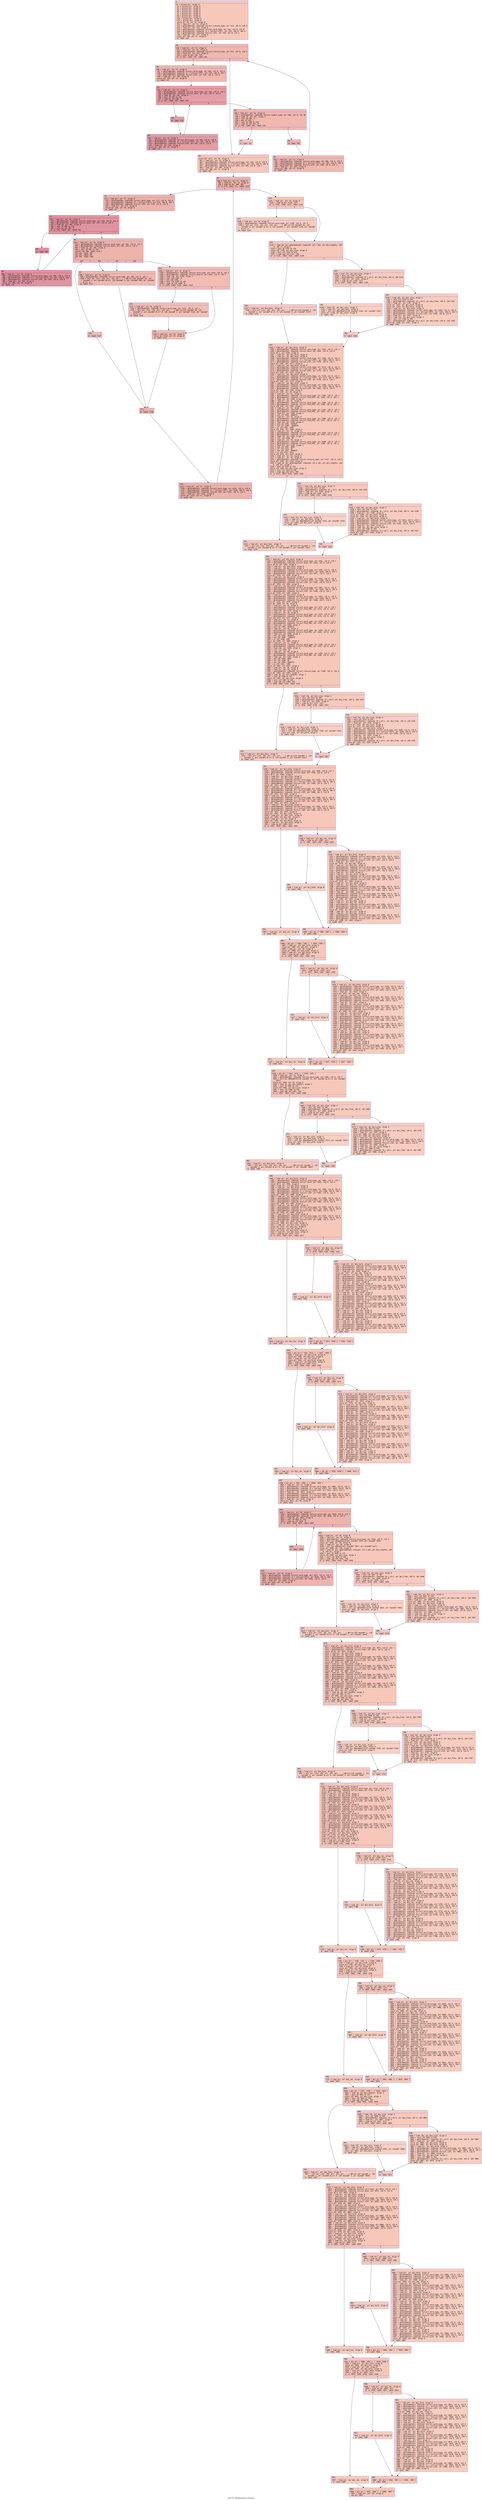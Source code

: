 digraph "CFG for 'BuildEnclose' function" {
	label="CFG for 'BuildEnclose' function";

	Node0x60000294aee0 [shape=record,color="#3d50c3ff", style=filled, fillcolor="#ec7f6370" fontname="Courier",label="{1:\l|  %2 = alloca ptr, align 8\l  %3 = alloca ptr, align 8\l  %4 = alloca ptr, align 8\l  %5 = alloca ptr, align 8\l  %6 = alloca ptr, align 8\l  %7 = alloca ptr, align 8\l  %8 = alloca ptr, align 8\l  %9 = alloca ptr, align 8\l  %10 = alloca ptr, align 8\l  %11 = alloca ptr, align 8\l  store ptr %0, ptr %2, align 8\l  %12 = load ptr, ptr %2, align 8\l  %13 = getelementptr inbounds %struct.closure_type, ptr %12, i32 0, i32 5\l  %14 = load ptr, ptr %13, align 8\l  %15 = getelementptr inbounds %struct.word_type, ptr %14, i32 0, i32 0\l  %16 = getelementptr inbounds [2 x %struct.LIST], ptr %15, i64 0, i64 0\l  %17 = getelementptr inbounds %struct.LIST, ptr %16, i32 0, i32 1\l  %18 = load ptr, ptr %17, align 8\l  store ptr %18, ptr %7, align 8\l  br label %19\l}"];
	Node0x60000294aee0 -> Node0x60000294b750[tooltip="1 -> 19\nProbability 100.00%" ];
	Node0x60000294b750 [shape=record,color="#3d50c3ff", style=filled, fillcolor="#dc5d4a70" fontname="Courier",label="{19:\l|  %20 = load ptr, ptr %7, align 8\l  %21 = load ptr, ptr %2, align 8\l  %22 = getelementptr inbounds %struct.closure_type, ptr %21, i32 0, i32 5\l  %23 = load ptr, ptr %22, align 8\l  %24 = icmp ne ptr %20, %23\l  br i1 %24, label %25, label %61\l|{<s0>T|<s1>F}}"];
	Node0x60000294b750:s0 -> Node0x60000294b7a0[tooltip="19 -> 25\nProbability 96.88%" ];
	Node0x60000294b750:s1 -> Node0x60000294ba20[tooltip="19 -> 61\nProbability 3.12%" ];
	Node0x60000294b7a0 [shape=record,color="#3d50c3ff", style=filled, fillcolor="#dc5d4a70" fontname="Courier",label="{25:\l|  %26 = load ptr, ptr %7, align 8\l  %27 = getelementptr inbounds %struct.word_type, ptr %26, i32 0, i32 0\l  %28 = getelementptr inbounds [2 x %struct.LIST], ptr %27, i64 0, i64 1\l  %29 = getelementptr inbounds %struct.LIST, ptr %28, i32 0, i32 0\l  %30 = load ptr, ptr %29, align 8\l  store ptr %30, ptr %3, align 8\l  br label %31\l}"];
	Node0x60000294b7a0 -> Node0x60000294b7f0[tooltip="25 -> 31\nProbability 100.00%" ];
	Node0x60000294b7f0 [shape=record,color="#b70d28ff", style=filled, fillcolor="#be242e70" fontname="Courier",label="{31:\l|  %32 = load ptr, ptr %3, align 8\l  %33 = getelementptr inbounds %struct.word_type, ptr %32, i32 0, i32 1\l  %34 = getelementptr inbounds %struct.anon, ptr %33, i32 0, i32 0\l  %35 = load i8, ptr %34, align 8\l  %36 = zext i8 %35 to i32\l  %37 = icmp eq i32 %36, 0\l  br i1 %37, label %38, label %45\l|{<s0>T|<s1>F}}"];
	Node0x60000294b7f0:s0 -> Node0x60000294b840[tooltip="31 -> 38\nProbability 96.88%" ];
	Node0x60000294b7f0:s1 -> Node0x60000294b8e0[tooltip="31 -> 45\nProbability 3.12%" ];
	Node0x60000294b840 [shape=record,color="#3d50c3ff", style=filled, fillcolor="#be242e70" fontname="Courier",label="{38:\l|  br label %39\l}"];
	Node0x60000294b840 -> Node0x60000294b890[tooltip="38 -> 39\nProbability 100.00%" ];
	Node0x60000294b890 [shape=record,color="#3d50c3ff", style=filled, fillcolor="#be242e70" fontname="Courier",label="{39:\l|  %40 = load ptr, ptr %3, align 8\l  %41 = getelementptr inbounds %struct.word_type, ptr %40, i32 0, i32 0\l  %42 = getelementptr inbounds [2 x %struct.LIST], ptr %41, i64 0, i64 1\l  %43 = getelementptr inbounds %struct.LIST, ptr %42, i32 0, i32 0\l  %44 = load ptr, ptr %43, align 8\l  store ptr %44, ptr %3, align 8\l  br label %31\l}"];
	Node0x60000294b890 -> Node0x60000294b7f0[tooltip="39 -> 31\nProbability 100.00%" ];
	Node0x60000294b8e0 [shape=record,color="#3d50c3ff", style=filled, fillcolor="#dc5d4a70" fontname="Courier",label="{45:\l|  %46 = load ptr, ptr %3, align 8\l  %47 = getelementptr inbounds %struct.symbol_type, ptr %46, i32 0, i32 16\l  %48 = load i8, ptr %47, align 2\l  %49 = lshr i8 %48, 4\l  %50 = and i8 %49, 1\l  %51 = zext i8 %50 to i32\l  %52 = icmp ne i32 %51, 0\l  br i1 %52, label %53, label %54\l|{<s0>T|<s1>F}}"];
	Node0x60000294b8e0:s0 -> Node0x60000294b930[tooltip="45 -> 53\nProbability 3.12%" ];
	Node0x60000294b8e0:s1 -> Node0x60000294b980[tooltip="45 -> 54\nProbability 96.88%" ];
	Node0x60000294b930 [shape=record,color="#3d50c3ff", style=filled, fillcolor="#ef886b70" fontname="Courier",label="{53:\l|  br label %61\l}"];
	Node0x60000294b930 -> Node0x60000294ba20[tooltip="53 -> 61\nProbability 100.00%" ];
	Node0x60000294b980 [shape=record,color="#3d50c3ff", style=filled, fillcolor="#dc5d4a70" fontname="Courier",label="{54:\l|  br label %55\l}"];
	Node0x60000294b980 -> Node0x60000294b9d0[tooltip="54 -> 55\nProbability 100.00%" ];
	Node0x60000294b9d0 [shape=record,color="#3d50c3ff", style=filled, fillcolor="#dc5d4a70" fontname="Courier",label="{55:\l|  %56 = load ptr, ptr %7, align 8\l  %57 = getelementptr inbounds %struct.word_type, ptr %56, i32 0, i32 0\l  %58 = getelementptr inbounds [2 x %struct.LIST], ptr %57, i64 0, i64 0\l  %59 = getelementptr inbounds %struct.LIST, ptr %58, i32 0, i32 1\l  %60 = load ptr, ptr %59, align 8\l  store ptr %60, ptr %7, align 8\l  br label %19\l}"];
	Node0x60000294b9d0 -> Node0x60000294b750[tooltip="55 -> 19\nProbability 100.00%" ];
	Node0x60000294ba20 [shape=record,color="#3d50c3ff", style=filled, fillcolor="#ec7f6370" fontname="Courier",label="{61:\l|  store ptr null, ptr %4, align 8\l  %62 = load ptr, ptr %3, align 8\l  %63 = getelementptr inbounds %struct.word_type, ptr %62, i32 0, i32 0\l  %64 = getelementptr inbounds [2 x %struct.LIST], ptr %63, i64 0, i64 0\l  %65 = getelementptr inbounds %struct.LIST, ptr %64, i32 0, i32 1\l  %66 = load ptr, ptr %65, align 8\l  store ptr %66, ptr %7, align 8\l  br label %67\l}"];
	Node0x60000294ba20 -> Node0x60000294ba70[tooltip="61 -> 67\nProbability 100.00%" ];
	Node0x60000294ba70 [shape=record,color="#3d50c3ff", style=filled, fillcolor="#d6524470" fontname="Courier",label="{67:\l|  %68 = load ptr, ptr %7, align 8\l  %69 = load ptr, ptr %3, align 8\l  %70 = icmp ne ptr %68, %69\l  br i1 %70, label %71, label %124\l|{<s0>T|<s1>F}}"];
	Node0x60000294ba70:s0 -> Node0x60000294bac0[tooltip="67 -> 71\nProbability 96.88%" ];
	Node0x60000294ba70:s1 -> Node0x60000294be80[tooltip="67 -> 124\nProbability 3.12%" ];
	Node0x60000294bac0 [shape=record,color="#3d50c3ff", style=filled, fillcolor="#d6524470" fontname="Courier",label="{71:\l|  %72 = load ptr, ptr %7, align 8\l  %73 = getelementptr inbounds %struct.word_type, ptr %72, i32 0, i32 0\l  %74 = getelementptr inbounds [2 x %struct.LIST], ptr %73, i64 0, i64 1\l  %75 = getelementptr inbounds %struct.LIST, ptr %74, i32 0, i32 0\l  %76 = load ptr, ptr %75, align 8\l  store ptr %76, ptr %6, align 8\l  br label %77\l}"];
	Node0x60000294bac0 -> Node0x60000294bb10[tooltip="71 -> 77\nProbability 100.00%" ];
	Node0x60000294bb10 [shape=record,color="#b70d28ff", style=filled, fillcolor="#b70d2870" fontname="Courier",label="{77:\l|  %78 = load ptr, ptr %6, align 8\l  %79 = getelementptr inbounds %struct.word_type, ptr %78, i32 0, i32 1\l  %80 = getelementptr inbounds %struct.anon, ptr %79, i32 0, i32 0\l  %81 = load i8, ptr %80, align 8\l  %82 = zext i8 %81 to i32\l  %83 = icmp eq i32 %82, 0\l  br i1 %83, label %84, label %91\l|{<s0>T|<s1>F}}"];
	Node0x60000294bb10:s0 -> Node0x60000294bb60[tooltip="77 -> 84\nProbability 96.88%" ];
	Node0x60000294bb10:s1 -> Node0x60000294bc00[tooltip="77 -> 91\nProbability 3.12%" ];
	Node0x60000294bb60 [shape=record,color="#b70d28ff", style=filled, fillcolor="#b70d2870" fontname="Courier",label="{84:\l|  br label %85\l}"];
	Node0x60000294bb60 -> Node0x60000294bbb0[tooltip="84 -> 85\nProbability 100.00%" ];
	Node0x60000294bbb0 [shape=record,color="#b70d28ff", style=filled, fillcolor="#b70d2870" fontname="Courier",label="{85:\l|  %86 = load ptr, ptr %6, align 8\l  %87 = getelementptr inbounds %struct.word_type, ptr %86, i32 0, i32 0\l  %88 = getelementptr inbounds [2 x %struct.LIST], ptr %87, i64 0, i64 1\l  %89 = getelementptr inbounds %struct.LIST, ptr %88, i32 0, i32 0\l  %90 = load ptr, ptr %89, align 8\l  store ptr %90, ptr %6, align 8\l  br label %77\l}"];
	Node0x60000294bbb0 -> Node0x60000294bb10[tooltip="85 -> 77\nProbability 100.00%" ];
	Node0x60000294bc00 [shape=record,color="#3d50c3ff", style=filled, fillcolor="#d6524470" fontname="Courier",label="{91:\l|  %92 = load ptr, ptr %6, align 8\l  %93 = getelementptr inbounds %struct.word_type, ptr %92, i32 0, i32 1\l  %94 = getelementptr inbounds %struct.anon, ptr %93, i32 0, i32 0\l  %95 = load i8, ptr %94, align 8\l  %96 = zext i8 %95 to i32\l  switch i32 %96, label %116 [\l    i32 144, label %97\l    i32 145, label %97\l    i32 146, label %101\l  ]\l|{<s0>def|<s1>144|<s2>145|<s3>146}}"];
	Node0x60000294bc00:s0 -> Node0x60000294bd90[tooltip="91 -> 116\nProbability 25.00%" ];
	Node0x60000294bc00:s1 -> Node0x60000294bc50[tooltip="91 -> 97\nProbability 50.00%" ];
	Node0x60000294bc00:s2 -> Node0x60000294bc50[tooltip="91 -> 97\nProbability 50.00%" ];
	Node0x60000294bc00:s3 -> Node0x60000294bca0[tooltip="91 -> 101\nProbability 25.00%" ];
	Node0x60000294bc50 [shape=record,color="#3d50c3ff", style=filled, fillcolor="#dc5d4a70" fontname="Courier",label="{97:\l|  %98 = load ptr, ptr %6, align 8\l  %99 = getelementptr inbounds %struct.word_type, ptr %98, i32 0, i32 1\l  %100 = call ptr (i32, i32, ptr, i32, ptr, ...) @Error(i32 noundef 44, i32\l... noundef 1, ptr noundef @.str, i32 noundef 1, ptr noundef %99, ptr noundef\l... @.str.1)\l  br label %117\l}"];
	Node0x60000294bc50 -> Node0x60000294bde0[tooltip="97 -> 117\nProbability 100.00%" ];
	Node0x60000294bca0 [shape=record,color="#3d50c3ff", style=filled, fillcolor="#e1675170" fontname="Courier",label="{101:\l|  %102 = load ptr, ptr %3, align 8\l  %103 = getelementptr inbounds %struct.word_type, ptr %102, i32 0, i32 2\l  %104 = getelementptr inbounds %struct.anon.5, ptr %103, i32 0, i32 1\l  %105 = load i16, ptr %104, align 1\l  %106 = lshr i16 %105, 8\l  %107 = and i16 %106, 1\l  %108 = zext i16 %107 to i32\l  %109 = icmp ne i32 %108, 0\l  br i1 %109, label %110, label %114\l|{<s0>T|<s1>F}}"];
	Node0x60000294bca0:s0 -> Node0x60000294bcf0[tooltip="101 -> 110\nProbability 62.50%" ];
	Node0x60000294bca0:s1 -> Node0x60000294bd40[tooltip="101 -> 114\nProbability 37.50%" ];
	Node0x60000294bcf0 [shape=record,color="#3d50c3ff", style=filled, fillcolor="#e36c5570" fontname="Courier",label="{110:\l|  %111 = load ptr, ptr %6, align 8\l  %112 = getelementptr inbounds %struct.word_type, ptr %111, i32 0, i32 1\l  %113 = call ptr (i32, i32, ptr, i32, ptr, ...) @Error(i32 noundef 44, i32\l... noundef 2, ptr noundef @.str.2, i32 noundef 1, ptr noundef %112, ptr noundef\l... @.str.1)\l  br label %114\l}"];
	Node0x60000294bcf0 -> Node0x60000294bd40[tooltip="110 -> 114\nProbability 100.00%" ];
	Node0x60000294bd40 [shape=record,color="#3d50c3ff", style=filled, fillcolor="#e1675170" fontname="Courier",label="{114:\l|  %115 = load ptr, ptr %6, align 8\l  store ptr %115, ptr %4, align 8\l  br label %117\l}"];
	Node0x60000294bd40 -> Node0x60000294bde0[tooltip="114 -> 117\nProbability 100.00%" ];
	Node0x60000294bd90 [shape=record,color="#3d50c3ff", style=filled, fillcolor="#e1675170" fontname="Courier",label="{116:\l|  br label %117\l}"];
	Node0x60000294bd90 -> Node0x60000294bde0[tooltip="116 -> 117\nProbability 100.00%" ];
	Node0x60000294bde0 [shape=record,color="#3d50c3ff", style=filled, fillcolor="#d6524470" fontname="Courier",label="{117:\l|  br label %118\l}"];
	Node0x60000294bde0 -> Node0x60000294be30[tooltip="117 -> 118\nProbability 100.00%" ];
	Node0x60000294be30 [shape=record,color="#3d50c3ff", style=filled, fillcolor="#d6524470" fontname="Courier",label="{118:\l|  %119 = load ptr, ptr %7, align 8\l  %120 = getelementptr inbounds %struct.word_type, ptr %119, i32 0, i32 0\l  %121 = getelementptr inbounds [2 x %struct.LIST], ptr %120, i64 0, i64 0\l  %122 = getelementptr inbounds %struct.LIST, ptr %121, i32 0, i32 1\l  %123 = load ptr, ptr %122, align 8\l  store ptr %123, ptr %7, align 8\l  br label %67\l}"];
	Node0x60000294be30 -> Node0x60000294ba70[tooltip="118 -> 67\nProbability 100.00%" ];
	Node0x60000294be80 [shape=record,color="#3d50c3ff", style=filled, fillcolor="#ec7f6370" fontname="Courier",label="{124:\l|  %125 = load ptr, ptr %4, align 8\l  %126 = icmp eq ptr %125, null\l  br i1 %126, label %127, label %131\l|{<s0>T|<s1>F}}"];
	Node0x60000294be80:s0 -> Node0x60000294bed0[tooltip="124 -> 127\nProbability 37.50%" ];
	Node0x60000294be80:s1 -> Node0x60000294bf20[tooltip="124 -> 131\nProbability 62.50%" ];
	Node0x60000294bed0 [shape=record,color="#3d50c3ff", style=filled, fillcolor="#f08b6e70" fontname="Courier",label="{127:\l|  %128 = load ptr, ptr %3, align 8\l  %129 = getelementptr inbounds %struct.word_type, ptr %128, i32 0, i32 1\l  %130 = call ptr (i32, i32, ptr, i32, ptr, ...) @Error(i32 noundef 44, i32\l... noundef 3, ptr noundef @.str.3, i32 noundef 1, ptr noundef %129, ptr noundef\l... @.str.1)\l  br label %131\l}"];
	Node0x60000294bed0 -> Node0x60000294bf20[tooltip="127 -> 131\nProbability 100.00%" ];
	Node0x60000294bf20 [shape=record,color="#3d50c3ff", style=filled, fillcolor="#ec7f6370" fontname="Courier",label="{131:\l|  %132 = load i8, ptr getelementptr inbounds ([0 x i8], ptr @zz_lengths, i64\l... 0, i64 2), align 1\l  %133 = zext i8 %132 to i32\l  store i32 %133, ptr @zz_size, align 4\l  %134 = sext i32 %133 to i64\l  %135 = icmp uge i64 %134, 265\l  br i1 %135, label %136, label %139\l|{<s0>T|<s1>F}}"];
	Node0x60000294bf20:s0 -> Node0x60000294bf70[tooltip="131 -> 136\nProbability 50.00%" ];
	Node0x60000294bf20:s1 -> Node0x600002974000[tooltip="131 -> 139\nProbability 50.00%" ];
	Node0x60000294bf70 [shape=record,color="#3d50c3ff", style=filled, fillcolor="#ef886b70" fontname="Courier",label="{136:\l|  %137 = load ptr, ptr @no_fpos, align 8\l  %138 = call ptr (i32, i32, ptr, i32, ptr, ...) @Error(i32 noundef 1, i32\l... noundef 1, ptr noundef @.str.4, i32 noundef 1, ptr noundef %137)\l  br label %163\l}"];
	Node0x60000294bf70 -> Node0x600002974140[tooltip="136 -> 163\nProbability 100.00%" ];
	Node0x600002974000 [shape=record,color="#3d50c3ff", style=filled, fillcolor="#ef886b70" fontname="Courier",label="{139:\l|  %140 = load i32, ptr @zz_size, align 4\l  %141 = sext i32 %140 to i64\l  %142 = getelementptr inbounds [0 x ptr], ptr @zz_free, i64 0, i64 %141\l  %143 = load ptr, ptr %142, align 8\l  %144 = icmp eq ptr %143, null\l  br i1 %144, label %145, label %149\l|{<s0>T|<s1>F}}"];
	Node0x600002974000:s0 -> Node0x600002974050[tooltip="139 -> 145\nProbability 37.50%" ];
	Node0x600002974000:s1 -> Node0x6000029740a0[tooltip="139 -> 149\nProbability 62.50%" ];
	Node0x600002974050 [shape=record,color="#3d50c3ff", style=filled, fillcolor="#f3947570" fontname="Courier",label="{145:\l|  %146 = load i32, ptr @zz_size, align 4\l  %147 = load ptr, ptr @no_fpos, align 8\l  %148 = call ptr @GetMemory(i32 noundef %146, ptr noundef %147)\l  store ptr %148, ptr @zz_hold, align 8\l  br label %162\l}"];
	Node0x600002974050 -> Node0x6000029740f0[tooltip="145 -> 162\nProbability 100.00%" ];
	Node0x6000029740a0 [shape=record,color="#3d50c3ff", style=filled, fillcolor="#f08b6e70" fontname="Courier",label="{149:\l|  %150 = load i32, ptr @zz_size, align 4\l  %151 = sext i32 %150 to i64\l  %152 = getelementptr inbounds [0 x ptr], ptr @zz_free, i64 0, i64 %151\l  %153 = load ptr, ptr %152, align 8\l  store ptr %153, ptr @zz_hold, align 8\l  store ptr %153, ptr @zz_hold, align 8\l  %154 = load ptr, ptr @zz_hold, align 8\l  %155 = getelementptr inbounds %struct.word_type, ptr %154, i32 0, i32 0\l  %156 = getelementptr inbounds [2 x %struct.LIST], ptr %155, i64 0, i64 0\l  %157 = getelementptr inbounds %struct.LIST, ptr %156, i32 0, i32 0\l  %158 = load ptr, ptr %157, align 8\l  %159 = load i32, ptr @zz_size, align 4\l  %160 = sext i32 %159 to i64\l  %161 = getelementptr inbounds [0 x ptr], ptr @zz_free, i64 0, i64 %160\l  store ptr %158, ptr %161, align 8\l  br label %162\l}"];
	Node0x6000029740a0 -> Node0x6000029740f0[tooltip="149 -> 162\nProbability 100.00%" ];
	Node0x6000029740f0 [shape=record,color="#3d50c3ff", style=filled, fillcolor="#ef886b70" fontname="Courier",label="{162:\l|  br label %163\l}"];
	Node0x6000029740f0 -> Node0x600002974140[tooltip="162 -> 163\nProbability 100.00%" ];
	Node0x600002974140 [shape=record,color="#3d50c3ff", style=filled, fillcolor="#ec7f6370" fontname="Courier",label="{163:\l|  %164 = load ptr, ptr @zz_hold, align 8\l  %165 = getelementptr inbounds %struct.word_type, ptr %164, i32 0, i32 1\l  %166 = getelementptr inbounds %struct.anon, ptr %165, i32 0, i32 0\l  store i8 2, ptr %166, align 8\l  %167 = load ptr, ptr @zz_hold, align 8\l  %168 = load ptr, ptr @zz_hold, align 8\l  %169 = getelementptr inbounds %struct.word_type, ptr %168, i32 0, i32 0\l  %170 = getelementptr inbounds [2 x %struct.LIST], ptr %169, i64 0, i64 1\l  %171 = getelementptr inbounds %struct.LIST, ptr %170, i32 0, i32 1\l  store ptr %167, ptr %171, align 8\l  %172 = load ptr, ptr @zz_hold, align 8\l  %173 = getelementptr inbounds %struct.word_type, ptr %172, i32 0, i32 0\l  %174 = getelementptr inbounds [2 x %struct.LIST], ptr %173, i64 0, i64 1\l  %175 = getelementptr inbounds %struct.LIST, ptr %174, i32 0, i32 0\l  store ptr %167, ptr %175, align 8\l  %176 = load ptr, ptr @zz_hold, align 8\l  %177 = getelementptr inbounds %struct.word_type, ptr %176, i32 0, i32 0\l  %178 = getelementptr inbounds [2 x %struct.LIST], ptr %177, i64 0, i64 0\l  %179 = getelementptr inbounds %struct.LIST, ptr %178, i32 0, i32 1\l  store ptr %167, ptr %179, align 8\l  %180 = load ptr, ptr @zz_hold, align 8\l  %181 = getelementptr inbounds %struct.word_type, ptr %180, i32 0, i32 0\l  %182 = getelementptr inbounds [2 x %struct.LIST], ptr %181, i64 0, i64 0\l  %183 = getelementptr inbounds %struct.LIST, ptr %182, i32 0, i32 0\l  store ptr %167, ptr %183, align 8\l  store ptr %167, ptr %5, align 8\l  %184 = load ptr, ptr %2, align 8\l  %185 = getelementptr inbounds %struct.word_type, ptr %184, i32 0, i32 1\l  %186 = getelementptr inbounds %struct.FILE_POS, ptr %185, i32 0, i32 2\l  %187 = load i16, ptr %186, align 2\l  %188 = load ptr, ptr %5, align 8\l  %189 = getelementptr inbounds %struct.word_type, ptr %188, i32 0, i32 1\l  %190 = getelementptr inbounds %struct.FILE_POS, ptr %189, i32 0, i32 2\l  store i16 %187, ptr %190, align 2\l  %191 = load ptr, ptr %2, align 8\l  %192 = getelementptr inbounds %struct.word_type, ptr %191, i32 0, i32 1\l  %193 = getelementptr inbounds %struct.FILE_POS, ptr %192, i32 0, i32 3\l  %194 = load i32, ptr %193, align 4\l  %195 = and i32 %194, 1048575\l  %196 = load ptr, ptr %5, align 8\l  %197 = getelementptr inbounds %struct.word_type, ptr %196, i32 0, i32 1\l  %198 = getelementptr inbounds %struct.FILE_POS, ptr %197, i32 0, i32 3\l  %199 = load i32, ptr %198, align 4\l  %200 = and i32 %195, 1048575\l  %201 = and i32 %199, -1048576\l  %202 = or i32 %201, %200\l  store i32 %202, ptr %198, align 4\l  %203 = load ptr, ptr %2, align 8\l  %204 = getelementptr inbounds %struct.word_type, ptr %203, i32 0, i32 1\l  %205 = getelementptr inbounds %struct.FILE_POS, ptr %204, i32 0, i32 3\l  %206 = load i32, ptr %205, align 4\l  %207 = lshr i32 %206, 20\l  %208 = load ptr, ptr %5, align 8\l  %209 = getelementptr inbounds %struct.word_type, ptr %208, i32 0, i32 1\l  %210 = getelementptr inbounds %struct.FILE_POS, ptr %209, i32 0, i32 3\l  %211 = load i32, ptr %210, align 4\l  %212 = and i32 %207, 4095\l  %213 = shl i32 %212, 20\l  %214 = and i32 %211, 1048575\l  %215 = or i32 %214, %213\l  store i32 %215, ptr %210, align 4\l  %216 = load ptr, ptr %3, align 8\l  %217 = load ptr, ptr %5, align 8\l  %218 = getelementptr inbounds %struct.closure_type, ptr %217, i32 0, i32 5\l  store ptr %216, ptr %218, align 8\l  %219 = load i8, ptr getelementptr inbounds ([0 x i8], ptr @zz_lengths, i64\l... 0, i64 10), align 1\l  %220 = zext i8 %219 to i32\l  store i32 %220, ptr @zz_size, align 4\l  %221 = sext i32 %220 to i64\l  %222 = icmp uge i64 %221, 265\l  br i1 %222, label %223, label %226\l|{<s0>T|<s1>F}}"];
	Node0x600002974140:s0 -> Node0x600002974190[tooltip="163 -> 223\nProbability 50.00%" ];
	Node0x600002974140:s1 -> Node0x6000029741e0[tooltip="163 -> 226\nProbability 50.00%" ];
	Node0x600002974190 [shape=record,color="#3d50c3ff", style=filled, fillcolor="#ef886b70" fontname="Courier",label="{223:\l|  %224 = load ptr, ptr @no_fpos, align 8\l  %225 = call ptr (i32, i32, ptr, i32, ptr, ...) @Error(i32 noundef 1, i32\l... noundef 1, ptr noundef @.str.4, i32 noundef 1, ptr noundef %224)\l  br label %250\l}"];
	Node0x600002974190 -> Node0x600002974320[tooltip="223 -> 250\nProbability 100.00%" ];
	Node0x6000029741e0 [shape=record,color="#3d50c3ff", style=filled, fillcolor="#ef886b70" fontname="Courier",label="{226:\l|  %227 = load i32, ptr @zz_size, align 4\l  %228 = sext i32 %227 to i64\l  %229 = getelementptr inbounds [0 x ptr], ptr @zz_free, i64 0, i64 %228\l  %230 = load ptr, ptr %229, align 8\l  %231 = icmp eq ptr %230, null\l  br i1 %231, label %232, label %236\l|{<s0>T|<s1>F}}"];
	Node0x6000029741e0:s0 -> Node0x600002974230[tooltip="226 -> 232\nProbability 37.50%" ];
	Node0x6000029741e0:s1 -> Node0x600002974280[tooltip="226 -> 236\nProbability 62.50%" ];
	Node0x600002974230 [shape=record,color="#3d50c3ff", style=filled, fillcolor="#f3947570" fontname="Courier",label="{232:\l|  %233 = load i32, ptr @zz_size, align 4\l  %234 = load ptr, ptr @no_fpos, align 8\l  %235 = call ptr @GetMemory(i32 noundef %233, ptr noundef %234)\l  store ptr %235, ptr @zz_hold, align 8\l  br label %249\l}"];
	Node0x600002974230 -> Node0x6000029742d0[tooltip="232 -> 249\nProbability 100.00%" ];
	Node0x600002974280 [shape=record,color="#3d50c3ff", style=filled, fillcolor="#f08b6e70" fontname="Courier",label="{236:\l|  %237 = load i32, ptr @zz_size, align 4\l  %238 = sext i32 %237 to i64\l  %239 = getelementptr inbounds [0 x ptr], ptr @zz_free, i64 0, i64 %238\l  %240 = load ptr, ptr %239, align 8\l  store ptr %240, ptr @zz_hold, align 8\l  store ptr %240, ptr @zz_hold, align 8\l  %241 = load ptr, ptr @zz_hold, align 8\l  %242 = getelementptr inbounds %struct.word_type, ptr %241, i32 0, i32 0\l  %243 = getelementptr inbounds [2 x %struct.LIST], ptr %242, i64 0, i64 0\l  %244 = getelementptr inbounds %struct.LIST, ptr %243, i32 0, i32 0\l  %245 = load ptr, ptr %244, align 8\l  %246 = load i32, ptr @zz_size, align 4\l  %247 = sext i32 %246 to i64\l  %248 = getelementptr inbounds [0 x ptr], ptr @zz_free, i64 0, i64 %247\l  store ptr %245, ptr %248, align 8\l  br label %249\l}"];
	Node0x600002974280 -> Node0x6000029742d0[tooltip="236 -> 249\nProbability 100.00%" ];
	Node0x6000029742d0 [shape=record,color="#3d50c3ff", style=filled, fillcolor="#ef886b70" fontname="Courier",label="{249:\l|  br label %250\l}"];
	Node0x6000029742d0 -> Node0x600002974320[tooltip="249 -> 250\nProbability 100.00%" ];
	Node0x600002974320 [shape=record,color="#3d50c3ff", style=filled, fillcolor="#ec7f6370" fontname="Courier",label="{250:\l|  %251 = load ptr, ptr @zz_hold, align 8\l  %252 = getelementptr inbounds %struct.word_type, ptr %251, i32 0, i32 1\l  %253 = getelementptr inbounds %struct.anon, ptr %252, i32 0, i32 0\l  store i8 10, ptr %253, align 8\l  %254 = load ptr, ptr @zz_hold, align 8\l  %255 = load ptr, ptr @zz_hold, align 8\l  %256 = getelementptr inbounds %struct.word_type, ptr %255, i32 0, i32 0\l  %257 = getelementptr inbounds [2 x %struct.LIST], ptr %256, i64 0, i64 1\l  %258 = getelementptr inbounds %struct.LIST, ptr %257, i32 0, i32 1\l  store ptr %254, ptr %258, align 8\l  %259 = load ptr, ptr @zz_hold, align 8\l  %260 = getelementptr inbounds %struct.word_type, ptr %259, i32 0, i32 0\l  %261 = getelementptr inbounds [2 x %struct.LIST], ptr %260, i64 0, i64 1\l  %262 = getelementptr inbounds %struct.LIST, ptr %261, i32 0, i32 0\l  store ptr %254, ptr %262, align 8\l  %263 = load ptr, ptr @zz_hold, align 8\l  %264 = getelementptr inbounds %struct.word_type, ptr %263, i32 0, i32 0\l  %265 = getelementptr inbounds [2 x %struct.LIST], ptr %264, i64 0, i64 0\l  %266 = getelementptr inbounds %struct.LIST, ptr %265, i32 0, i32 1\l  store ptr %254, ptr %266, align 8\l  %267 = load ptr, ptr @zz_hold, align 8\l  %268 = getelementptr inbounds %struct.word_type, ptr %267, i32 0, i32 0\l  %269 = getelementptr inbounds [2 x %struct.LIST], ptr %268, i64 0, i64 0\l  %270 = getelementptr inbounds %struct.LIST, ptr %269, i32 0, i32 0\l  store ptr %254, ptr %270, align 8\l  store ptr %254, ptr %8, align 8\l  %271 = load ptr, ptr %2, align 8\l  %272 = getelementptr inbounds %struct.word_type, ptr %271, i32 0, i32 1\l  %273 = getelementptr inbounds %struct.FILE_POS, ptr %272, i32 0, i32 2\l  %274 = load i16, ptr %273, align 2\l  %275 = load ptr, ptr %8, align 8\l  %276 = getelementptr inbounds %struct.word_type, ptr %275, i32 0, i32 1\l  %277 = getelementptr inbounds %struct.FILE_POS, ptr %276, i32 0, i32 2\l  store i16 %274, ptr %277, align 2\l  %278 = load ptr, ptr %2, align 8\l  %279 = getelementptr inbounds %struct.word_type, ptr %278, i32 0, i32 1\l  %280 = getelementptr inbounds %struct.FILE_POS, ptr %279, i32 0, i32 3\l  %281 = load i32, ptr %280, align 4\l  %282 = and i32 %281, 1048575\l  %283 = load ptr, ptr %8, align 8\l  %284 = getelementptr inbounds %struct.word_type, ptr %283, i32 0, i32 1\l  %285 = getelementptr inbounds %struct.FILE_POS, ptr %284, i32 0, i32 3\l  %286 = load i32, ptr %285, align 4\l  %287 = and i32 %282, 1048575\l  %288 = and i32 %286, -1048576\l  %289 = or i32 %288, %287\l  store i32 %289, ptr %285, align 4\l  %290 = load ptr, ptr %2, align 8\l  %291 = getelementptr inbounds %struct.word_type, ptr %290, i32 0, i32 1\l  %292 = getelementptr inbounds %struct.FILE_POS, ptr %291, i32 0, i32 3\l  %293 = load i32, ptr %292, align 4\l  %294 = lshr i32 %293, 20\l  %295 = load ptr, ptr %8, align 8\l  %296 = getelementptr inbounds %struct.word_type, ptr %295, i32 0, i32 1\l  %297 = getelementptr inbounds %struct.FILE_POS, ptr %296, i32 0, i32 3\l  %298 = load i32, ptr %297, align 4\l  %299 = and i32 %294, 4095\l  %300 = shl i32 %299, 20\l  %301 = and i32 %298, 1048575\l  %302 = or i32 %301, %300\l  store i32 %302, ptr %297, align 4\l  %303 = load ptr, ptr %4, align 8\l  %304 = load ptr, ptr %8, align 8\l  %305 = getelementptr inbounds %struct.closure_type, ptr %304, i32 0, i32 5\l  store ptr %303, ptr %305, align 8\l  %306 = load i8, ptr @zz_lengths, align 1\l  %307 = zext i8 %306 to i32\l  store i32 %307, ptr @zz_size, align 4\l  %308 = sext i32 %307 to i64\l  %309 = icmp uge i64 %308, 265\l  br i1 %309, label %310, label %313\l|{<s0>T|<s1>F}}"];
	Node0x600002974320:s0 -> Node0x600002974370[tooltip="250 -> 310\nProbability 50.00%" ];
	Node0x600002974320:s1 -> Node0x6000029743c0[tooltip="250 -> 313\nProbability 50.00%" ];
	Node0x600002974370 [shape=record,color="#3d50c3ff", style=filled, fillcolor="#ef886b70" fontname="Courier",label="{310:\l|  %311 = load ptr, ptr @no_fpos, align 8\l  %312 = call ptr (i32, i32, ptr, i32, ptr, ...) @Error(i32 noundef 1, i32\l... noundef 1, ptr noundef @.str.4, i32 noundef 1, ptr noundef %311)\l  br label %337\l}"];
	Node0x600002974370 -> Node0x600002974500[tooltip="310 -> 337\nProbability 100.00%" ];
	Node0x6000029743c0 [shape=record,color="#3d50c3ff", style=filled, fillcolor="#ef886b70" fontname="Courier",label="{313:\l|  %314 = load i32, ptr @zz_size, align 4\l  %315 = sext i32 %314 to i64\l  %316 = getelementptr inbounds [0 x ptr], ptr @zz_free, i64 0, i64 %315\l  %317 = load ptr, ptr %316, align 8\l  %318 = icmp eq ptr %317, null\l  br i1 %318, label %319, label %323\l|{<s0>T|<s1>F}}"];
	Node0x6000029743c0:s0 -> Node0x600002974410[tooltip="313 -> 319\nProbability 37.50%" ];
	Node0x6000029743c0:s1 -> Node0x600002974460[tooltip="313 -> 323\nProbability 62.50%" ];
	Node0x600002974410 [shape=record,color="#3d50c3ff", style=filled, fillcolor="#f3947570" fontname="Courier",label="{319:\l|  %320 = load i32, ptr @zz_size, align 4\l  %321 = load ptr, ptr @no_fpos, align 8\l  %322 = call ptr @GetMemory(i32 noundef %320, ptr noundef %321)\l  store ptr %322, ptr @zz_hold, align 8\l  br label %336\l}"];
	Node0x600002974410 -> Node0x6000029744b0[tooltip="319 -> 336\nProbability 100.00%" ];
	Node0x600002974460 [shape=record,color="#3d50c3ff", style=filled, fillcolor="#f08b6e70" fontname="Courier",label="{323:\l|  %324 = load i32, ptr @zz_size, align 4\l  %325 = sext i32 %324 to i64\l  %326 = getelementptr inbounds [0 x ptr], ptr @zz_free, i64 0, i64 %325\l  %327 = load ptr, ptr %326, align 8\l  store ptr %327, ptr @zz_hold, align 8\l  store ptr %327, ptr @zz_hold, align 8\l  %328 = load ptr, ptr @zz_hold, align 8\l  %329 = getelementptr inbounds %struct.word_type, ptr %328, i32 0, i32 0\l  %330 = getelementptr inbounds [2 x %struct.LIST], ptr %329, i64 0, i64 0\l  %331 = getelementptr inbounds %struct.LIST, ptr %330, i32 0, i32 0\l  %332 = load ptr, ptr %331, align 8\l  %333 = load i32, ptr @zz_size, align 4\l  %334 = sext i32 %333 to i64\l  %335 = getelementptr inbounds [0 x ptr], ptr @zz_free, i64 0, i64 %334\l  store ptr %332, ptr %335, align 8\l  br label %336\l}"];
	Node0x600002974460 -> Node0x6000029744b0[tooltip="323 -> 336\nProbability 100.00%" ];
	Node0x6000029744b0 [shape=record,color="#3d50c3ff", style=filled, fillcolor="#ef886b70" fontname="Courier",label="{336:\l|  br label %337\l}"];
	Node0x6000029744b0 -> Node0x600002974500[tooltip="336 -> 337\nProbability 100.00%" ];
	Node0x600002974500 [shape=record,color="#3d50c3ff", style=filled, fillcolor="#ec7f6370" fontname="Courier",label="{337:\l|  %338 = load ptr, ptr @zz_hold, align 8\l  %339 = getelementptr inbounds %struct.word_type, ptr %338, i32 0, i32 1\l  %340 = getelementptr inbounds %struct.anon, ptr %339, i32 0, i32 0\l  store i8 0, ptr %340, align 8\l  %341 = load ptr, ptr @zz_hold, align 8\l  %342 = load ptr, ptr @zz_hold, align 8\l  %343 = getelementptr inbounds %struct.word_type, ptr %342, i32 0, i32 0\l  %344 = getelementptr inbounds [2 x %struct.LIST], ptr %343, i64 0, i64 1\l  %345 = getelementptr inbounds %struct.LIST, ptr %344, i32 0, i32 1\l  store ptr %341, ptr %345, align 8\l  %346 = load ptr, ptr @zz_hold, align 8\l  %347 = getelementptr inbounds %struct.word_type, ptr %346, i32 0, i32 0\l  %348 = getelementptr inbounds [2 x %struct.LIST], ptr %347, i64 0, i64 1\l  %349 = getelementptr inbounds %struct.LIST, ptr %348, i32 0, i32 0\l  store ptr %341, ptr %349, align 8\l  %350 = load ptr, ptr @zz_hold, align 8\l  %351 = getelementptr inbounds %struct.word_type, ptr %350, i32 0, i32 0\l  %352 = getelementptr inbounds [2 x %struct.LIST], ptr %351, i64 0, i64 0\l  %353 = getelementptr inbounds %struct.LIST, ptr %352, i32 0, i32 1\l  store ptr %341, ptr %353, align 8\l  %354 = load ptr, ptr @zz_hold, align 8\l  %355 = getelementptr inbounds %struct.word_type, ptr %354, i32 0, i32 0\l  %356 = getelementptr inbounds [2 x %struct.LIST], ptr %355, i64 0, i64 0\l  %357 = getelementptr inbounds %struct.LIST, ptr %356, i32 0, i32 0\l  store ptr %341, ptr %357, align 8\l  store ptr %341, ptr @xx_link, align 8\l  %358 = load ptr, ptr @xx_link, align 8\l  store ptr %358, ptr @zz_res, align 8\l  %359 = load ptr, ptr %5, align 8\l  store ptr %359, ptr @zz_hold, align 8\l  %360 = load ptr, ptr @zz_hold, align 8\l  %361 = icmp eq ptr %360, null\l  br i1 %361, label %362, label %364\l|{<s0>T|<s1>F}}"];
	Node0x600002974500:s0 -> Node0x600002974550[tooltip="337 -> 362\nProbability 37.50%" ];
	Node0x600002974500:s1 -> Node0x6000029745a0[tooltip="337 -> 364\nProbability 62.50%" ];
	Node0x600002974550 [shape=record,color="#3d50c3ff", style=filled, fillcolor="#f08b6e70" fontname="Courier",label="{362:\l|  %363 = load ptr, ptr @zz_res, align 8\l  br label %405\l}"];
	Node0x600002974550 -> Node0x6000029746e0[tooltip="362 -> 405\nProbability 100.00%" ];
	Node0x6000029745a0 [shape=record,color="#3d50c3ff", style=filled, fillcolor="#ed836670" fontname="Courier",label="{364:\l|  %365 = load ptr, ptr @zz_res, align 8\l  %366 = icmp eq ptr %365, null\l  br i1 %366, label %367, label %369\l|{<s0>T|<s1>F}}"];
	Node0x6000029745a0:s0 -> Node0x6000029745f0[tooltip="364 -> 367\nProbability 37.50%" ];
	Node0x6000029745a0:s1 -> Node0x600002974640[tooltip="364 -> 369\nProbability 62.50%" ];
	Node0x6000029745f0 [shape=record,color="#3d50c3ff", style=filled, fillcolor="#f2907270" fontname="Courier",label="{367:\l|  %368 = load ptr, ptr @zz_hold, align 8\l  br label %403\l}"];
	Node0x6000029745f0 -> Node0x600002974690[tooltip="367 -> 403\nProbability 100.00%" ];
	Node0x600002974640 [shape=record,color="#3d50c3ff", style=filled, fillcolor="#f08b6e70" fontname="Courier",label="{369:\l|  %370 = load ptr, ptr @zz_hold, align 8\l  %371 = getelementptr inbounds %struct.word_type, ptr %370, i32 0, i32 0\l  %372 = getelementptr inbounds [2 x %struct.LIST], ptr %371, i64 0, i64 0\l  %373 = getelementptr inbounds %struct.LIST, ptr %372, i32 0, i32 0\l  %374 = load ptr, ptr %373, align 8\l  store ptr %374, ptr @zz_tmp, align 8\l  %375 = load ptr, ptr @zz_res, align 8\l  %376 = getelementptr inbounds %struct.word_type, ptr %375, i32 0, i32 0\l  %377 = getelementptr inbounds [2 x %struct.LIST], ptr %376, i64 0, i64 0\l  %378 = getelementptr inbounds %struct.LIST, ptr %377, i32 0, i32 0\l  %379 = load ptr, ptr %378, align 8\l  %380 = load ptr, ptr @zz_hold, align 8\l  %381 = getelementptr inbounds %struct.word_type, ptr %380, i32 0, i32 0\l  %382 = getelementptr inbounds [2 x %struct.LIST], ptr %381, i64 0, i64 0\l  %383 = getelementptr inbounds %struct.LIST, ptr %382, i32 0, i32 0\l  store ptr %379, ptr %383, align 8\l  %384 = load ptr, ptr @zz_hold, align 8\l  %385 = load ptr, ptr @zz_res, align 8\l  %386 = getelementptr inbounds %struct.word_type, ptr %385, i32 0, i32 0\l  %387 = getelementptr inbounds [2 x %struct.LIST], ptr %386, i64 0, i64 0\l  %388 = getelementptr inbounds %struct.LIST, ptr %387, i32 0, i32 0\l  %389 = load ptr, ptr %388, align 8\l  %390 = getelementptr inbounds %struct.word_type, ptr %389, i32 0, i32 0\l  %391 = getelementptr inbounds [2 x %struct.LIST], ptr %390, i64 0, i64 0\l  %392 = getelementptr inbounds %struct.LIST, ptr %391, i32 0, i32 1\l  store ptr %384, ptr %392, align 8\l  %393 = load ptr, ptr @zz_tmp, align 8\l  %394 = load ptr, ptr @zz_res, align 8\l  %395 = getelementptr inbounds %struct.word_type, ptr %394, i32 0, i32 0\l  %396 = getelementptr inbounds [2 x %struct.LIST], ptr %395, i64 0, i64 0\l  %397 = getelementptr inbounds %struct.LIST, ptr %396, i32 0, i32 0\l  store ptr %393, ptr %397, align 8\l  %398 = load ptr, ptr @zz_res, align 8\l  %399 = load ptr, ptr @zz_tmp, align 8\l  %400 = getelementptr inbounds %struct.word_type, ptr %399, i32 0, i32 0\l  %401 = getelementptr inbounds [2 x %struct.LIST], ptr %400, i64 0, i64 0\l  %402 = getelementptr inbounds %struct.LIST, ptr %401, i32 0, i32 1\l  store ptr %398, ptr %402, align 8\l  br label %403\l}"];
	Node0x600002974640 -> Node0x600002974690[tooltip="369 -> 403\nProbability 100.00%" ];
	Node0x600002974690 [shape=record,color="#3d50c3ff", style=filled, fillcolor="#ed836670" fontname="Courier",label="{403:\l|  %404 = phi ptr [ %368, %367 ], [ %398, %369 ]\l  br label %405\l}"];
	Node0x600002974690 -> Node0x6000029746e0[tooltip="403 -> 405\nProbability 100.00%" ];
	Node0x6000029746e0 [shape=record,color="#3d50c3ff", style=filled, fillcolor="#ec7f6370" fontname="Courier",label="{405:\l|  %406 = phi ptr [ %363, %362 ], [ %404, %403 ]\l  %407 = load ptr, ptr @xx_link, align 8\l  store ptr %407, ptr @zz_res, align 8\l  %408 = load ptr, ptr %8, align 8\l  store ptr %408, ptr @zz_hold, align 8\l  %409 = load ptr, ptr @zz_hold, align 8\l  %410 = icmp eq ptr %409, null\l  br i1 %410, label %411, label %413\l|{<s0>T|<s1>F}}"];
	Node0x6000029746e0:s0 -> Node0x600002974730[tooltip="405 -> 411\nProbability 37.50%" ];
	Node0x6000029746e0:s1 -> Node0x600002974780[tooltip="405 -> 413\nProbability 62.50%" ];
	Node0x600002974730 [shape=record,color="#3d50c3ff", style=filled, fillcolor="#f08b6e70" fontname="Courier",label="{411:\l|  %412 = load ptr, ptr @zz_res, align 8\l  br label %454\l}"];
	Node0x600002974730 -> Node0x6000029748c0[tooltip="411 -> 454\nProbability 100.00%" ];
	Node0x600002974780 [shape=record,color="#3d50c3ff", style=filled, fillcolor="#ed836670" fontname="Courier",label="{413:\l|  %414 = load ptr, ptr @zz_res, align 8\l  %415 = icmp eq ptr %414, null\l  br i1 %415, label %416, label %418\l|{<s0>T|<s1>F}}"];
	Node0x600002974780:s0 -> Node0x6000029747d0[tooltip="413 -> 416\nProbability 37.50%" ];
	Node0x600002974780:s1 -> Node0x600002974820[tooltip="413 -> 418\nProbability 62.50%" ];
	Node0x6000029747d0 [shape=record,color="#3d50c3ff", style=filled, fillcolor="#f2907270" fontname="Courier",label="{416:\l|  %417 = load ptr, ptr @zz_hold, align 8\l  br label %452\l}"];
	Node0x6000029747d0 -> Node0x600002974870[tooltip="416 -> 452\nProbability 100.00%" ];
	Node0x600002974820 [shape=record,color="#3d50c3ff", style=filled, fillcolor="#f08b6e70" fontname="Courier",label="{418:\l|  %419 = load ptr, ptr @zz_hold, align 8\l  %420 = getelementptr inbounds %struct.word_type, ptr %419, i32 0, i32 0\l  %421 = getelementptr inbounds [2 x %struct.LIST], ptr %420, i64 0, i64 1\l  %422 = getelementptr inbounds %struct.LIST, ptr %421, i32 0, i32 0\l  %423 = load ptr, ptr %422, align 8\l  store ptr %423, ptr @zz_tmp, align 8\l  %424 = load ptr, ptr @zz_res, align 8\l  %425 = getelementptr inbounds %struct.word_type, ptr %424, i32 0, i32 0\l  %426 = getelementptr inbounds [2 x %struct.LIST], ptr %425, i64 0, i64 1\l  %427 = getelementptr inbounds %struct.LIST, ptr %426, i32 0, i32 0\l  %428 = load ptr, ptr %427, align 8\l  %429 = load ptr, ptr @zz_hold, align 8\l  %430 = getelementptr inbounds %struct.word_type, ptr %429, i32 0, i32 0\l  %431 = getelementptr inbounds [2 x %struct.LIST], ptr %430, i64 0, i64 1\l  %432 = getelementptr inbounds %struct.LIST, ptr %431, i32 0, i32 0\l  store ptr %428, ptr %432, align 8\l  %433 = load ptr, ptr @zz_hold, align 8\l  %434 = load ptr, ptr @zz_res, align 8\l  %435 = getelementptr inbounds %struct.word_type, ptr %434, i32 0, i32 0\l  %436 = getelementptr inbounds [2 x %struct.LIST], ptr %435, i64 0, i64 1\l  %437 = getelementptr inbounds %struct.LIST, ptr %436, i32 0, i32 0\l  %438 = load ptr, ptr %437, align 8\l  %439 = getelementptr inbounds %struct.word_type, ptr %438, i32 0, i32 0\l  %440 = getelementptr inbounds [2 x %struct.LIST], ptr %439, i64 0, i64 1\l  %441 = getelementptr inbounds %struct.LIST, ptr %440, i32 0, i32 1\l  store ptr %433, ptr %441, align 8\l  %442 = load ptr, ptr @zz_tmp, align 8\l  %443 = load ptr, ptr @zz_res, align 8\l  %444 = getelementptr inbounds %struct.word_type, ptr %443, i32 0, i32 0\l  %445 = getelementptr inbounds [2 x %struct.LIST], ptr %444, i64 0, i64 1\l  %446 = getelementptr inbounds %struct.LIST, ptr %445, i32 0, i32 0\l  store ptr %442, ptr %446, align 8\l  %447 = load ptr, ptr @zz_res, align 8\l  %448 = load ptr, ptr @zz_tmp, align 8\l  %449 = getelementptr inbounds %struct.word_type, ptr %448, i32 0, i32 0\l  %450 = getelementptr inbounds [2 x %struct.LIST], ptr %449, i64 0, i64 1\l  %451 = getelementptr inbounds %struct.LIST, ptr %450, i32 0, i32 1\l  store ptr %447, ptr %451, align 8\l  br label %452\l}"];
	Node0x600002974820 -> Node0x600002974870[tooltip="418 -> 452\nProbability 100.00%" ];
	Node0x600002974870 [shape=record,color="#3d50c3ff", style=filled, fillcolor="#ed836670" fontname="Courier",label="{452:\l|  %453 = phi ptr [ %417, %416 ], [ %447, %418 ]\l  br label %454\l}"];
	Node0x600002974870 -> Node0x6000029748c0[tooltip="452 -> 454\nProbability 100.00%" ];
	Node0x6000029748c0 [shape=record,color="#3d50c3ff", style=filled, fillcolor="#ec7f6370" fontname="Courier",label="{454:\l|  %455 = phi ptr [ %412, %411 ], [ %453, %452 ]\l  %456 = load ptr, ptr %2, align 8\l  %457 = getelementptr inbounds %struct.word_type, ptr %456, i32 0, i32 1\l  %458 = call ptr @MakeWord(i32 noundef 11, ptr noundef @.str.5, ptr noundef\l... %457)\l  store ptr %458, ptr %9, align 8\l  %459 = load i8, ptr @zz_lengths, align 1\l  %460 = zext i8 %459 to i32\l  store i32 %460, ptr @zz_size, align 4\l  %461 = sext i32 %460 to i64\l  %462 = icmp uge i64 %461, 265\l  br i1 %462, label %463, label %466\l|{<s0>T|<s1>F}}"];
	Node0x6000029748c0:s0 -> Node0x600002974910[tooltip="454 -> 463\nProbability 50.00%" ];
	Node0x6000029748c0:s1 -> Node0x600002974960[tooltip="454 -> 466\nProbability 50.00%" ];
	Node0x600002974910 [shape=record,color="#3d50c3ff", style=filled, fillcolor="#ef886b70" fontname="Courier",label="{463:\l|  %464 = load ptr, ptr @no_fpos, align 8\l  %465 = call ptr (i32, i32, ptr, i32, ptr, ...) @Error(i32 noundef 1, i32\l... noundef 1, ptr noundef @.str.4, i32 noundef 1, ptr noundef %464)\l  br label %490\l}"];
	Node0x600002974910 -> Node0x600002974aa0[tooltip="463 -> 490\nProbability 100.00%" ];
	Node0x600002974960 [shape=record,color="#3d50c3ff", style=filled, fillcolor="#ef886b70" fontname="Courier",label="{466:\l|  %467 = load i32, ptr @zz_size, align 4\l  %468 = sext i32 %467 to i64\l  %469 = getelementptr inbounds [0 x ptr], ptr @zz_free, i64 0, i64 %468\l  %470 = load ptr, ptr %469, align 8\l  %471 = icmp eq ptr %470, null\l  br i1 %471, label %472, label %476\l|{<s0>T|<s1>F}}"];
	Node0x600002974960:s0 -> Node0x6000029749b0[tooltip="466 -> 472\nProbability 37.50%" ];
	Node0x600002974960:s1 -> Node0x600002974a00[tooltip="466 -> 476\nProbability 62.50%" ];
	Node0x6000029749b0 [shape=record,color="#3d50c3ff", style=filled, fillcolor="#f3947570" fontname="Courier",label="{472:\l|  %473 = load i32, ptr @zz_size, align 4\l  %474 = load ptr, ptr @no_fpos, align 8\l  %475 = call ptr @GetMemory(i32 noundef %473, ptr noundef %474)\l  store ptr %475, ptr @zz_hold, align 8\l  br label %489\l}"];
	Node0x6000029749b0 -> Node0x600002974a50[tooltip="472 -> 489\nProbability 100.00%" ];
	Node0x600002974a00 [shape=record,color="#3d50c3ff", style=filled, fillcolor="#f08b6e70" fontname="Courier",label="{476:\l|  %477 = load i32, ptr @zz_size, align 4\l  %478 = sext i32 %477 to i64\l  %479 = getelementptr inbounds [0 x ptr], ptr @zz_free, i64 0, i64 %478\l  %480 = load ptr, ptr %479, align 8\l  store ptr %480, ptr @zz_hold, align 8\l  store ptr %480, ptr @zz_hold, align 8\l  %481 = load ptr, ptr @zz_hold, align 8\l  %482 = getelementptr inbounds %struct.word_type, ptr %481, i32 0, i32 0\l  %483 = getelementptr inbounds [2 x %struct.LIST], ptr %482, i64 0, i64 0\l  %484 = getelementptr inbounds %struct.LIST, ptr %483, i32 0, i32 0\l  %485 = load ptr, ptr %484, align 8\l  %486 = load i32, ptr @zz_size, align 4\l  %487 = sext i32 %486 to i64\l  %488 = getelementptr inbounds [0 x ptr], ptr @zz_free, i64 0, i64 %487\l  store ptr %485, ptr %488, align 8\l  br label %489\l}"];
	Node0x600002974a00 -> Node0x600002974a50[tooltip="476 -> 489\nProbability 100.00%" ];
	Node0x600002974a50 [shape=record,color="#3d50c3ff", style=filled, fillcolor="#ef886b70" fontname="Courier",label="{489:\l|  br label %490\l}"];
	Node0x600002974a50 -> Node0x600002974aa0[tooltip="489 -> 490\nProbability 100.00%" ];
	Node0x600002974aa0 [shape=record,color="#3d50c3ff", style=filled, fillcolor="#ec7f6370" fontname="Courier",label="{490:\l|  %491 = load ptr, ptr @zz_hold, align 8\l  %492 = getelementptr inbounds %struct.word_type, ptr %491, i32 0, i32 1\l  %493 = getelementptr inbounds %struct.anon, ptr %492, i32 0, i32 0\l  store i8 0, ptr %493, align 8\l  %494 = load ptr, ptr @zz_hold, align 8\l  %495 = load ptr, ptr @zz_hold, align 8\l  %496 = getelementptr inbounds %struct.word_type, ptr %495, i32 0, i32 0\l  %497 = getelementptr inbounds [2 x %struct.LIST], ptr %496, i64 0, i64 1\l  %498 = getelementptr inbounds %struct.LIST, ptr %497, i32 0, i32 1\l  store ptr %494, ptr %498, align 8\l  %499 = load ptr, ptr @zz_hold, align 8\l  %500 = getelementptr inbounds %struct.word_type, ptr %499, i32 0, i32 0\l  %501 = getelementptr inbounds [2 x %struct.LIST], ptr %500, i64 0, i64 1\l  %502 = getelementptr inbounds %struct.LIST, ptr %501, i32 0, i32 0\l  store ptr %494, ptr %502, align 8\l  %503 = load ptr, ptr @zz_hold, align 8\l  %504 = getelementptr inbounds %struct.word_type, ptr %503, i32 0, i32 0\l  %505 = getelementptr inbounds [2 x %struct.LIST], ptr %504, i64 0, i64 0\l  %506 = getelementptr inbounds %struct.LIST, ptr %505, i32 0, i32 1\l  store ptr %494, ptr %506, align 8\l  %507 = load ptr, ptr @zz_hold, align 8\l  %508 = getelementptr inbounds %struct.word_type, ptr %507, i32 0, i32 0\l  %509 = getelementptr inbounds [2 x %struct.LIST], ptr %508, i64 0, i64 0\l  %510 = getelementptr inbounds %struct.LIST, ptr %509, i32 0, i32 0\l  store ptr %494, ptr %510, align 8\l  store ptr %494, ptr @xx_link, align 8\l  %511 = load ptr, ptr @xx_link, align 8\l  store ptr %511, ptr @zz_res, align 8\l  %512 = load ptr, ptr %8, align 8\l  store ptr %512, ptr @zz_hold, align 8\l  %513 = load ptr, ptr @zz_hold, align 8\l  %514 = icmp eq ptr %513, null\l  br i1 %514, label %515, label %517\l|{<s0>T|<s1>F}}"];
	Node0x600002974aa0:s0 -> Node0x600002974af0[tooltip="490 -> 515\nProbability 37.50%" ];
	Node0x600002974aa0:s1 -> Node0x600002974b40[tooltip="490 -> 517\nProbability 62.50%" ];
	Node0x600002974af0 [shape=record,color="#3d50c3ff", style=filled, fillcolor="#f08b6e70" fontname="Courier",label="{515:\l|  %516 = load ptr, ptr @zz_res, align 8\l  br label %558\l}"];
	Node0x600002974af0 -> Node0x600002974c80[tooltip="515 -> 558\nProbability 100.00%" ];
	Node0x600002974b40 [shape=record,color="#3d50c3ff", style=filled, fillcolor="#ed836670" fontname="Courier",label="{517:\l|  %518 = load ptr, ptr @zz_res, align 8\l  %519 = icmp eq ptr %518, null\l  br i1 %519, label %520, label %522\l|{<s0>T|<s1>F}}"];
	Node0x600002974b40:s0 -> Node0x600002974b90[tooltip="517 -> 520\nProbability 37.50%" ];
	Node0x600002974b40:s1 -> Node0x600002974be0[tooltip="517 -> 522\nProbability 62.50%" ];
	Node0x600002974b90 [shape=record,color="#3d50c3ff", style=filled, fillcolor="#f2907270" fontname="Courier",label="{520:\l|  %521 = load ptr, ptr @zz_hold, align 8\l  br label %556\l}"];
	Node0x600002974b90 -> Node0x600002974c30[tooltip="520 -> 556\nProbability 100.00%" ];
	Node0x600002974be0 [shape=record,color="#3d50c3ff", style=filled, fillcolor="#f08b6e70" fontname="Courier",label="{522:\l|  %523 = load ptr, ptr @zz_hold, align 8\l  %524 = getelementptr inbounds %struct.word_type, ptr %523, i32 0, i32 0\l  %525 = getelementptr inbounds [2 x %struct.LIST], ptr %524, i64 0, i64 0\l  %526 = getelementptr inbounds %struct.LIST, ptr %525, i32 0, i32 0\l  %527 = load ptr, ptr %526, align 8\l  store ptr %527, ptr @zz_tmp, align 8\l  %528 = load ptr, ptr @zz_res, align 8\l  %529 = getelementptr inbounds %struct.word_type, ptr %528, i32 0, i32 0\l  %530 = getelementptr inbounds [2 x %struct.LIST], ptr %529, i64 0, i64 0\l  %531 = getelementptr inbounds %struct.LIST, ptr %530, i32 0, i32 0\l  %532 = load ptr, ptr %531, align 8\l  %533 = load ptr, ptr @zz_hold, align 8\l  %534 = getelementptr inbounds %struct.word_type, ptr %533, i32 0, i32 0\l  %535 = getelementptr inbounds [2 x %struct.LIST], ptr %534, i64 0, i64 0\l  %536 = getelementptr inbounds %struct.LIST, ptr %535, i32 0, i32 0\l  store ptr %532, ptr %536, align 8\l  %537 = load ptr, ptr @zz_hold, align 8\l  %538 = load ptr, ptr @zz_res, align 8\l  %539 = getelementptr inbounds %struct.word_type, ptr %538, i32 0, i32 0\l  %540 = getelementptr inbounds [2 x %struct.LIST], ptr %539, i64 0, i64 0\l  %541 = getelementptr inbounds %struct.LIST, ptr %540, i32 0, i32 0\l  %542 = load ptr, ptr %541, align 8\l  %543 = getelementptr inbounds %struct.word_type, ptr %542, i32 0, i32 0\l  %544 = getelementptr inbounds [2 x %struct.LIST], ptr %543, i64 0, i64 0\l  %545 = getelementptr inbounds %struct.LIST, ptr %544, i32 0, i32 1\l  store ptr %537, ptr %545, align 8\l  %546 = load ptr, ptr @zz_tmp, align 8\l  %547 = load ptr, ptr @zz_res, align 8\l  %548 = getelementptr inbounds %struct.word_type, ptr %547, i32 0, i32 0\l  %549 = getelementptr inbounds [2 x %struct.LIST], ptr %548, i64 0, i64 0\l  %550 = getelementptr inbounds %struct.LIST, ptr %549, i32 0, i32 0\l  store ptr %546, ptr %550, align 8\l  %551 = load ptr, ptr @zz_res, align 8\l  %552 = load ptr, ptr @zz_tmp, align 8\l  %553 = getelementptr inbounds %struct.word_type, ptr %552, i32 0, i32 0\l  %554 = getelementptr inbounds [2 x %struct.LIST], ptr %553, i64 0, i64 0\l  %555 = getelementptr inbounds %struct.LIST, ptr %554, i32 0, i32 1\l  store ptr %551, ptr %555, align 8\l  br label %556\l}"];
	Node0x600002974be0 -> Node0x600002974c30[tooltip="522 -> 556\nProbability 100.00%" ];
	Node0x600002974c30 [shape=record,color="#3d50c3ff", style=filled, fillcolor="#ed836670" fontname="Courier",label="{556:\l|  %557 = phi ptr [ %521, %520 ], [ %551, %522 ]\l  br label %558\l}"];
	Node0x600002974c30 -> Node0x600002974c80[tooltip="556 -> 558\nProbability 100.00%" ];
	Node0x600002974c80 [shape=record,color="#3d50c3ff", style=filled, fillcolor="#ec7f6370" fontname="Courier",label="{558:\l|  %559 = phi ptr [ %516, %515 ], [ %557, %556 ]\l  %560 = load ptr, ptr @xx_link, align 8\l  store ptr %560, ptr @zz_res, align 8\l  %561 = load ptr, ptr %9, align 8\l  store ptr %561, ptr @zz_hold, align 8\l  %562 = load ptr, ptr @zz_hold, align 8\l  %563 = icmp eq ptr %562, null\l  br i1 %563, label %564, label %566\l|{<s0>T|<s1>F}}"];
	Node0x600002974c80:s0 -> Node0x600002974cd0[tooltip="558 -> 564\nProbability 37.50%" ];
	Node0x600002974c80:s1 -> Node0x600002974d20[tooltip="558 -> 566\nProbability 62.50%" ];
	Node0x600002974cd0 [shape=record,color="#3d50c3ff", style=filled, fillcolor="#f08b6e70" fontname="Courier",label="{564:\l|  %565 = load ptr, ptr @zz_res, align 8\l  br label %607\l}"];
	Node0x600002974cd0 -> Node0x600002974e60[tooltip="564 -> 607\nProbability 100.00%" ];
	Node0x600002974d20 [shape=record,color="#3d50c3ff", style=filled, fillcolor="#ed836670" fontname="Courier",label="{566:\l|  %567 = load ptr, ptr @zz_res, align 8\l  %568 = icmp eq ptr %567, null\l  br i1 %568, label %569, label %571\l|{<s0>T|<s1>F}}"];
	Node0x600002974d20:s0 -> Node0x600002974d70[tooltip="566 -> 569\nProbability 37.50%" ];
	Node0x600002974d20:s1 -> Node0x600002974dc0[tooltip="566 -> 571\nProbability 62.50%" ];
	Node0x600002974d70 [shape=record,color="#3d50c3ff", style=filled, fillcolor="#f2907270" fontname="Courier",label="{569:\l|  %570 = load ptr, ptr @zz_hold, align 8\l  br label %605\l}"];
	Node0x600002974d70 -> Node0x600002974e10[tooltip="569 -> 605\nProbability 100.00%" ];
	Node0x600002974dc0 [shape=record,color="#3d50c3ff", style=filled, fillcolor="#f08b6e70" fontname="Courier",label="{571:\l|  %572 = load ptr, ptr @zz_hold, align 8\l  %573 = getelementptr inbounds %struct.word_type, ptr %572, i32 0, i32 0\l  %574 = getelementptr inbounds [2 x %struct.LIST], ptr %573, i64 0, i64 1\l  %575 = getelementptr inbounds %struct.LIST, ptr %574, i32 0, i32 0\l  %576 = load ptr, ptr %575, align 8\l  store ptr %576, ptr @zz_tmp, align 8\l  %577 = load ptr, ptr @zz_res, align 8\l  %578 = getelementptr inbounds %struct.word_type, ptr %577, i32 0, i32 0\l  %579 = getelementptr inbounds [2 x %struct.LIST], ptr %578, i64 0, i64 1\l  %580 = getelementptr inbounds %struct.LIST, ptr %579, i32 0, i32 0\l  %581 = load ptr, ptr %580, align 8\l  %582 = load ptr, ptr @zz_hold, align 8\l  %583 = getelementptr inbounds %struct.word_type, ptr %582, i32 0, i32 0\l  %584 = getelementptr inbounds [2 x %struct.LIST], ptr %583, i64 0, i64 1\l  %585 = getelementptr inbounds %struct.LIST, ptr %584, i32 0, i32 0\l  store ptr %581, ptr %585, align 8\l  %586 = load ptr, ptr @zz_hold, align 8\l  %587 = load ptr, ptr @zz_res, align 8\l  %588 = getelementptr inbounds %struct.word_type, ptr %587, i32 0, i32 0\l  %589 = getelementptr inbounds [2 x %struct.LIST], ptr %588, i64 0, i64 1\l  %590 = getelementptr inbounds %struct.LIST, ptr %589, i32 0, i32 0\l  %591 = load ptr, ptr %590, align 8\l  %592 = getelementptr inbounds %struct.word_type, ptr %591, i32 0, i32 0\l  %593 = getelementptr inbounds [2 x %struct.LIST], ptr %592, i64 0, i64 1\l  %594 = getelementptr inbounds %struct.LIST, ptr %593, i32 0, i32 1\l  store ptr %586, ptr %594, align 8\l  %595 = load ptr, ptr @zz_tmp, align 8\l  %596 = load ptr, ptr @zz_res, align 8\l  %597 = getelementptr inbounds %struct.word_type, ptr %596, i32 0, i32 0\l  %598 = getelementptr inbounds [2 x %struct.LIST], ptr %597, i64 0, i64 1\l  %599 = getelementptr inbounds %struct.LIST, ptr %598, i32 0, i32 0\l  store ptr %595, ptr %599, align 8\l  %600 = load ptr, ptr @zz_res, align 8\l  %601 = load ptr, ptr @zz_tmp, align 8\l  %602 = getelementptr inbounds %struct.word_type, ptr %601, i32 0, i32 0\l  %603 = getelementptr inbounds [2 x %struct.LIST], ptr %602, i64 0, i64 1\l  %604 = getelementptr inbounds %struct.LIST, ptr %603, i32 0, i32 1\l  store ptr %600, ptr %604, align 8\l  br label %605\l}"];
	Node0x600002974dc0 -> Node0x600002974e10[tooltip="571 -> 605\nProbability 100.00%" ];
	Node0x600002974e10 [shape=record,color="#3d50c3ff", style=filled, fillcolor="#ed836670" fontname="Courier",label="{605:\l|  %606 = phi ptr [ %570, %569 ], [ %600, %571 ]\l  br label %607\l}"];
	Node0x600002974e10 -> Node0x600002974e60[tooltip="605 -> 607\nProbability 100.00%" ];
	Node0x600002974e60 [shape=record,color="#3d50c3ff", style=filled, fillcolor="#ec7f6370" fontname="Courier",label="{607:\l|  %608 = phi ptr [ %565, %564 ], [ %606, %605 ]\l  %609 = load ptr, ptr %2, align 8\l  %610 = getelementptr inbounds %struct.word_type, ptr %609, i32 0, i32 0\l  %611 = getelementptr inbounds [2 x %struct.LIST], ptr %610, i64 0, i64 0\l  %612 = getelementptr inbounds %struct.LIST, ptr %611, i32 0, i32 1\l  %613 = load ptr, ptr %612, align 8\l  %614 = getelementptr inbounds %struct.word_type, ptr %613, i32 0, i32 0\l  %615 = getelementptr inbounds [2 x %struct.LIST], ptr %614, i64 0, i64 1\l  %616 = getelementptr inbounds %struct.LIST, ptr %615, i32 0, i32 0\l  %617 = load ptr, ptr %616, align 8\l  store ptr %617, ptr %6, align 8\l  br label %618\l}"];
	Node0x600002974e60 -> Node0x600002974eb0[tooltip="607 -> 618\nProbability 100.00%" ];
	Node0x600002974eb0 [shape=record,color="#3d50c3ff", style=filled, fillcolor="#d6524470" fontname="Courier",label="{618:\l|  %619 = load ptr, ptr %6, align 8\l  %620 = getelementptr inbounds %struct.word_type, ptr %619, i32 0, i32 1\l  %621 = getelementptr inbounds %struct.anon, ptr %620, i32 0, i32 0\l  %622 = load i8, ptr %621, align 8\l  %623 = zext i8 %622 to i32\l  %624 = icmp eq i32 %623, 0\l  br i1 %624, label %625, label %632\l|{<s0>T|<s1>F}}"];
	Node0x600002974eb0:s0 -> Node0x600002974f00[tooltip="618 -> 625\nProbability 96.88%" ];
	Node0x600002974eb0:s1 -> Node0x600002974fa0[tooltip="618 -> 632\nProbability 3.12%" ];
	Node0x600002974f00 [shape=record,color="#3d50c3ff", style=filled, fillcolor="#d6524470" fontname="Courier",label="{625:\l|  br label %626\l}"];
	Node0x600002974f00 -> Node0x600002974f50[tooltip="625 -> 626\nProbability 100.00%" ];
	Node0x600002974f50 [shape=record,color="#3d50c3ff", style=filled, fillcolor="#d6524470" fontname="Courier",label="{626:\l|  %627 = load ptr, ptr %6, align 8\l  %628 = getelementptr inbounds %struct.word_type, ptr %627, i32 0, i32 0\l  %629 = getelementptr inbounds [2 x %struct.LIST], ptr %628, i64 0, i64 1\l  %630 = getelementptr inbounds %struct.LIST, ptr %629, i32 0, i32 0\l  %631 = load ptr, ptr %630, align 8\l  store ptr %631, ptr %6, align 8\l  br label %618\l}"];
	Node0x600002974f50 -> Node0x600002974eb0[tooltip="626 -> 618\nProbability 100.00%" ];
	Node0x600002974fa0 [shape=record,color="#3d50c3ff", style=filled, fillcolor="#ec7f6370" fontname="Courier",label="{632:\l|  %633 = load ptr, ptr %6, align 8\l  %634 = load ptr, ptr %2, align 8\l  %635 = getelementptr inbounds %struct.word_type, ptr %634, i32 0, i32 1\l  %636 = call ptr @CopyObject(ptr noundef %633, ptr noundef %635)\l  store ptr %636, ptr %6, align 8\l  %637 = load ptr, ptr %6, align 8\l  %638 = call ptr @SetEnv(ptr noundef %637, ptr noundef null)\l  store ptr %638, ptr %10, align 8\l  %639 = load i8, ptr getelementptr inbounds ([0 x i8], ptr @zz_lengths, i64\l... 0, i64 81), align 1\l  %640 = zext i8 %639 to i32\l  store i32 %640, ptr @zz_size, align 4\l  %641 = sext i32 %640 to i64\l  %642 = icmp uge i64 %641, 265\l  br i1 %642, label %643, label %646\l|{<s0>T|<s1>F}}"];
	Node0x600002974fa0:s0 -> Node0x600002974ff0[tooltip="632 -> 643\nProbability 50.00%" ];
	Node0x600002974fa0:s1 -> Node0x600002975040[tooltip="632 -> 646\nProbability 50.00%" ];
	Node0x600002974ff0 [shape=record,color="#3d50c3ff", style=filled, fillcolor="#ef886b70" fontname="Courier",label="{643:\l|  %644 = load ptr, ptr @no_fpos, align 8\l  %645 = call ptr (i32, i32, ptr, i32, ptr, ...) @Error(i32 noundef 1, i32\l... noundef 1, ptr noundef @.str.4, i32 noundef 1, ptr noundef %644)\l  br label %670\l}"];
	Node0x600002974ff0 -> Node0x600002975180[tooltip="643 -> 670\nProbability 100.00%" ];
	Node0x600002975040 [shape=record,color="#3d50c3ff", style=filled, fillcolor="#ef886b70" fontname="Courier",label="{646:\l|  %647 = load i32, ptr @zz_size, align 4\l  %648 = sext i32 %647 to i64\l  %649 = getelementptr inbounds [0 x ptr], ptr @zz_free, i64 0, i64 %648\l  %650 = load ptr, ptr %649, align 8\l  %651 = icmp eq ptr %650, null\l  br i1 %651, label %652, label %656\l|{<s0>T|<s1>F}}"];
	Node0x600002975040:s0 -> Node0x600002975090[tooltip="646 -> 652\nProbability 37.50%" ];
	Node0x600002975040:s1 -> Node0x6000029750e0[tooltip="646 -> 656\nProbability 62.50%" ];
	Node0x600002975090 [shape=record,color="#3d50c3ff", style=filled, fillcolor="#f3947570" fontname="Courier",label="{652:\l|  %653 = load i32, ptr @zz_size, align 4\l  %654 = load ptr, ptr @no_fpos, align 8\l  %655 = call ptr @GetMemory(i32 noundef %653, ptr noundef %654)\l  store ptr %655, ptr @zz_hold, align 8\l  br label %669\l}"];
	Node0x600002975090 -> Node0x600002975130[tooltip="652 -> 669\nProbability 100.00%" ];
	Node0x6000029750e0 [shape=record,color="#3d50c3ff", style=filled, fillcolor="#f08b6e70" fontname="Courier",label="{656:\l|  %657 = load i32, ptr @zz_size, align 4\l  %658 = sext i32 %657 to i64\l  %659 = getelementptr inbounds [0 x ptr], ptr @zz_free, i64 0, i64 %658\l  %660 = load ptr, ptr %659, align 8\l  store ptr %660, ptr @zz_hold, align 8\l  store ptr %660, ptr @zz_hold, align 8\l  %661 = load ptr, ptr @zz_hold, align 8\l  %662 = getelementptr inbounds %struct.word_type, ptr %661, i32 0, i32 0\l  %663 = getelementptr inbounds [2 x %struct.LIST], ptr %662, i64 0, i64 0\l  %664 = getelementptr inbounds %struct.LIST, ptr %663, i32 0, i32 0\l  %665 = load ptr, ptr %664, align 8\l  %666 = load i32, ptr @zz_size, align 4\l  %667 = sext i32 %666 to i64\l  %668 = getelementptr inbounds [0 x ptr], ptr @zz_free, i64 0, i64 %667\l  store ptr %665, ptr %668, align 8\l  br label %669\l}"];
	Node0x6000029750e0 -> Node0x600002975130[tooltip="656 -> 669\nProbability 100.00%" ];
	Node0x600002975130 [shape=record,color="#3d50c3ff", style=filled, fillcolor="#ef886b70" fontname="Courier",label="{669:\l|  br label %670\l}"];
	Node0x600002975130 -> Node0x600002975180[tooltip="669 -> 670\nProbability 100.00%" ];
	Node0x600002975180 [shape=record,color="#3d50c3ff", style=filled, fillcolor="#ec7f6370" fontname="Courier",label="{670:\l|  %671 = load ptr, ptr @zz_hold, align 8\l  %672 = getelementptr inbounds %struct.word_type, ptr %671, i32 0, i32 1\l  %673 = getelementptr inbounds %struct.anon, ptr %672, i32 0, i32 0\l  store i8 81, ptr %673, align 8\l  %674 = load ptr, ptr @zz_hold, align 8\l  %675 = load ptr, ptr @zz_hold, align 8\l  %676 = getelementptr inbounds %struct.word_type, ptr %675, i32 0, i32 0\l  %677 = getelementptr inbounds [2 x %struct.LIST], ptr %676, i64 0, i64 1\l  %678 = getelementptr inbounds %struct.LIST, ptr %677, i32 0, i32 1\l  store ptr %674, ptr %678, align 8\l  %679 = load ptr, ptr @zz_hold, align 8\l  %680 = getelementptr inbounds %struct.word_type, ptr %679, i32 0, i32 0\l  %681 = getelementptr inbounds [2 x %struct.LIST], ptr %680, i64 0, i64 1\l  %682 = getelementptr inbounds %struct.LIST, ptr %681, i32 0, i32 0\l  store ptr %674, ptr %682, align 8\l  %683 = load ptr, ptr @zz_hold, align 8\l  %684 = getelementptr inbounds %struct.word_type, ptr %683, i32 0, i32 0\l  %685 = getelementptr inbounds [2 x %struct.LIST], ptr %684, i64 0, i64 0\l  %686 = getelementptr inbounds %struct.LIST, ptr %685, i32 0, i32 1\l  store ptr %674, ptr %686, align 8\l  %687 = load ptr, ptr @zz_hold, align 8\l  %688 = getelementptr inbounds %struct.word_type, ptr %687, i32 0, i32 0\l  %689 = getelementptr inbounds [2 x %struct.LIST], ptr %688, i64 0, i64 0\l  %690 = getelementptr inbounds %struct.LIST, ptr %689, i32 0, i32 0\l  store ptr %674, ptr %690, align 8\l  store ptr %674, ptr %11, align 8\l  %691 = load i8, ptr @zz_lengths, align 1\l  %692 = zext i8 %691 to i32\l  store i32 %692, ptr @zz_size, align 4\l  %693 = sext i32 %692 to i64\l  %694 = icmp uge i64 %693, 265\l  br i1 %694, label %695, label %698\l|{<s0>T|<s1>F}}"];
	Node0x600002975180:s0 -> Node0x6000029751d0[tooltip="670 -> 695\nProbability 50.00%" ];
	Node0x600002975180:s1 -> Node0x600002975220[tooltip="670 -> 698\nProbability 50.00%" ];
	Node0x6000029751d0 [shape=record,color="#3d50c3ff", style=filled, fillcolor="#ef886b70" fontname="Courier",label="{695:\l|  %696 = load ptr, ptr @no_fpos, align 8\l  %697 = call ptr (i32, i32, ptr, i32, ptr, ...) @Error(i32 noundef 1, i32\l... noundef 1, ptr noundef @.str.4, i32 noundef 1, ptr noundef %696)\l  br label %722\l}"];
	Node0x6000029751d0 -> Node0x600002975360[tooltip="695 -> 722\nProbability 100.00%" ];
	Node0x600002975220 [shape=record,color="#3d50c3ff", style=filled, fillcolor="#ef886b70" fontname="Courier",label="{698:\l|  %699 = load i32, ptr @zz_size, align 4\l  %700 = sext i32 %699 to i64\l  %701 = getelementptr inbounds [0 x ptr], ptr @zz_free, i64 0, i64 %700\l  %702 = load ptr, ptr %701, align 8\l  %703 = icmp eq ptr %702, null\l  br i1 %703, label %704, label %708\l|{<s0>T|<s1>F}}"];
	Node0x600002975220:s0 -> Node0x600002975270[tooltip="698 -> 704\nProbability 37.50%" ];
	Node0x600002975220:s1 -> Node0x6000029752c0[tooltip="698 -> 708\nProbability 62.50%" ];
	Node0x600002975270 [shape=record,color="#3d50c3ff", style=filled, fillcolor="#f3947570" fontname="Courier",label="{704:\l|  %705 = load i32, ptr @zz_size, align 4\l  %706 = load ptr, ptr @no_fpos, align 8\l  %707 = call ptr @GetMemory(i32 noundef %705, ptr noundef %706)\l  store ptr %707, ptr @zz_hold, align 8\l  br label %721\l}"];
	Node0x600002975270 -> Node0x600002975310[tooltip="704 -> 721\nProbability 100.00%" ];
	Node0x6000029752c0 [shape=record,color="#3d50c3ff", style=filled, fillcolor="#f08b6e70" fontname="Courier",label="{708:\l|  %709 = load i32, ptr @zz_size, align 4\l  %710 = sext i32 %709 to i64\l  %711 = getelementptr inbounds [0 x ptr], ptr @zz_free, i64 0, i64 %710\l  %712 = load ptr, ptr %711, align 8\l  store ptr %712, ptr @zz_hold, align 8\l  store ptr %712, ptr @zz_hold, align 8\l  %713 = load ptr, ptr @zz_hold, align 8\l  %714 = getelementptr inbounds %struct.word_type, ptr %713, i32 0, i32 0\l  %715 = getelementptr inbounds [2 x %struct.LIST], ptr %714, i64 0, i64 0\l  %716 = getelementptr inbounds %struct.LIST, ptr %715, i32 0, i32 0\l  %717 = load ptr, ptr %716, align 8\l  %718 = load i32, ptr @zz_size, align 4\l  %719 = sext i32 %718 to i64\l  %720 = getelementptr inbounds [0 x ptr], ptr @zz_free, i64 0, i64 %719\l  store ptr %717, ptr %720, align 8\l  br label %721\l}"];
	Node0x6000029752c0 -> Node0x600002975310[tooltip="708 -> 721\nProbability 100.00%" ];
	Node0x600002975310 [shape=record,color="#3d50c3ff", style=filled, fillcolor="#ef886b70" fontname="Courier",label="{721:\l|  br label %722\l}"];
	Node0x600002975310 -> Node0x600002975360[tooltip="721 -> 722\nProbability 100.00%" ];
	Node0x600002975360 [shape=record,color="#3d50c3ff", style=filled, fillcolor="#ec7f6370" fontname="Courier",label="{722:\l|  %723 = load ptr, ptr @zz_hold, align 8\l  %724 = getelementptr inbounds %struct.word_type, ptr %723, i32 0, i32 1\l  %725 = getelementptr inbounds %struct.anon, ptr %724, i32 0, i32 0\l  store i8 0, ptr %725, align 8\l  %726 = load ptr, ptr @zz_hold, align 8\l  %727 = load ptr, ptr @zz_hold, align 8\l  %728 = getelementptr inbounds %struct.word_type, ptr %727, i32 0, i32 0\l  %729 = getelementptr inbounds [2 x %struct.LIST], ptr %728, i64 0, i64 1\l  %730 = getelementptr inbounds %struct.LIST, ptr %729, i32 0, i32 1\l  store ptr %726, ptr %730, align 8\l  %731 = load ptr, ptr @zz_hold, align 8\l  %732 = getelementptr inbounds %struct.word_type, ptr %731, i32 0, i32 0\l  %733 = getelementptr inbounds [2 x %struct.LIST], ptr %732, i64 0, i64 1\l  %734 = getelementptr inbounds %struct.LIST, ptr %733, i32 0, i32 0\l  store ptr %726, ptr %734, align 8\l  %735 = load ptr, ptr @zz_hold, align 8\l  %736 = getelementptr inbounds %struct.word_type, ptr %735, i32 0, i32 0\l  %737 = getelementptr inbounds [2 x %struct.LIST], ptr %736, i64 0, i64 0\l  %738 = getelementptr inbounds %struct.LIST, ptr %737, i32 0, i32 1\l  store ptr %726, ptr %738, align 8\l  %739 = load ptr, ptr @zz_hold, align 8\l  %740 = getelementptr inbounds %struct.word_type, ptr %739, i32 0, i32 0\l  %741 = getelementptr inbounds [2 x %struct.LIST], ptr %740, i64 0, i64 0\l  %742 = getelementptr inbounds %struct.LIST, ptr %741, i32 0, i32 0\l  store ptr %726, ptr %742, align 8\l  store ptr %726, ptr @xx_link, align 8\l  %743 = load ptr, ptr @xx_link, align 8\l  store ptr %743, ptr @zz_res, align 8\l  %744 = load ptr, ptr %11, align 8\l  store ptr %744, ptr @zz_hold, align 8\l  %745 = load ptr, ptr @zz_hold, align 8\l  %746 = icmp eq ptr %745, null\l  br i1 %746, label %747, label %749\l|{<s0>T|<s1>F}}"];
	Node0x600002975360:s0 -> Node0x6000029753b0[tooltip="722 -> 747\nProbability 37.50%" ];
	Node0x600002975360:s1 -> Node0x600002975400[tooltip="722 -> 749\nProbability 62.50%" ];
	Node0x6000029753b0 [shape=record,color="#3d50c3ff", style=filled, fillcolor="#f08b6e70" fontname="Courier",label="{747:\l|  %748 = load ptr, ptr @zz_res, align 8\l  br label %790\l}"];
	Node0x6000029753b0 -> Node0x600002975540[tooltip="747 -> 790\nProbability 100.00%" ];
	Node0x600002975400 [shape=record,color="#3d50c3ff", style=filled, fillcolor="#ed836670" fontname="Courier",label="{749:\l|  %750 = load ptr, ptr @zz_res, align 8\l  %751 = icmp eq ptr %750, null\l  br i1 %751, label %752, label %754\l|{<s0>T|<s1>F}}"];
	Node0x600002975400:s0 -> Node0x600002975450[tooltip="749 -> 752\nProbability 37.50%" ];
	Node0x600002975400:s1 -> Node0x6000029754a0[tooltip="749 -> 754\nProbability 62.50%" ];
	Node0x600002975450 [shape=record,color="#3d50c3ff", style=filled, fillcolor="#f2907270" fontname="Courier",label="{752:\l|  %753 = load ptr, ptr @zz_hold, align 8\l  br label %788\l}"];
	Node0x600002975450 -> Node0x6000029754f0[tooltip="752 -> 788\nProbability 100.00%" ];
	Node0x6000029754a0 [shape=record,color="#3d50c3ff", style=filled, fillcolor="#f08b6e70" fontname="Courier",label="{754:\l|  %755 = load ptr, ptr @zz_hold, align 8\l  %756 = getelementptr inbounds %struct.word_type, ptr %755, i32 0, i32 0\l  %757 = getelementptr inbounds [2 x %struct.LIST], ptr %756, i64 0, i64 0\l  %758 = getelementptr inbounds %struct.LIST, ptr %757, i32 0, i32 0\l  %759 = load ptr, ptr %758, align 8\l  store ptr %759, ptr @zz_tmp, align 8\l  %760 = load ptr, ptr @zz_res, align 8\l  %761 = getelementptr inbounds %struct.word_type, ptr %760, i32 0, i32 0\l  %762 = getelementptr inbounds [2 x %struct.LIST], ptr %761, i64 0, i64 0\l  %763 = getelementptr inbounds %struct.LIST, ptr %762, i32 0, i32 0\l  %764 = load ptr, ptr %763, align 8\l  %765 = load ptr, ptr @zz_hold, align 8\l  %766 = getelementptr inbounds %struct.word_type, ptr %765, i32 0, i32 0\l  %767 = getelementptr inbounds [2 x %struct.LIST], ptr %766, i64 0, i64 0\l  %768 = getelementptr inbounds %struct.LIST, ptr %767, i32 0, i32 0\l  store ptr %764, ptr %768, align 8\l  %769 = load ptr, ptr @zz_hold, align 8\l  %770 = load ptr, ptr @zz_res, align 8\l  %771 = getelementptr inbounds %struct.word_type, ptr %770, i32 0, i32 0\l  %772 = getelementptr inbounds [2 x %struct.LIST], ptr %771, i64 0, i64 0\l  %773 = getelementptr inbounds %struct.LIST, ptr %772, i32 0, i32 0\l  %774 = load ptr, ptr %773, align 8\l  %775 = getelementptr inbounds %struct.word_type, ptr %774, i32 0, i32 0\l  %776 = getelementptr inbounds [2 x %struct.LIST], ptr %775, i64 0, i64 0\l  %777 = getelementptr inbounds %struct.LIST, ptr %776, i32 0, i32 1\l  store ptr %769, ptr %777, align 8\l  %778 = load ptr, ptr @zz_tmp, align 8\l  %779 = load ptr, ptr @zz_res, align 8\l  %780 = getelementptr inbounds %struct.word_type, ptr %779, i32 0, i32 0\l  %781 = getelementptr inbounds [2 x %struct.LIST], ptr %780, i64 0, i64 0\l  %782 = getelementptr inbounds %struct.LIST, ptr %781, i32 0, i32 0\l  store ptr %778, ptr %782, align 8\l  %783 = load ptr, ptr @zz_res, align 8\l  %784 = load ptr, ptr @zz_tmp, align 8\l  %785 = getelementptr inbounds %struct.word_type, ptr %784, i32 0, i32 0\l  %786 = getelementptr inbounds [2 x %struct.LIST], ptr %785, i64 0, i64 0\l  %787 = getelementptr inbounds %struct.LIST, ptr %786, i32 0, i32 1\l  store ptr %783, ptr %787, align 8\l  br label %788\l}"];
	Node0x6000029754a0 -> Node0x6000029754f0[tooltip="754 -> 788\nProbability 100.00%" ];
	Node0x6000029754f0 [shape=record,color="#3d50c3ff", style=filled, fillcolor="#ed836670" fontname="Courier",label="{788:\l|  %789 = phi ptr [ %753, %752 ], [ %783, %754 ]\l  br label %790\l}"];
	Node0x6000029754f0 -> Node0x600002975540[tooltip="788 -> 790\nProbability 100.00%" ];
	Node0x600002975540 [shape=record,color="#3d50c3ff", style=filled, fillcolor="#ec7f6370" fontname="Courier",label="{790:\l|  %791 = phi ptr [ %748, %747 ], [ %789, %788 ]\l  %792 = load ptr, ptr @xx_link, align 8\l  store ptr %792, ptr @zz_res, align 8\l  %793 = load ptr, ptr %5, align 8\l  store ptr %793, ptr @zz_hold, align 8\l  %794 = load ptr, ptr @zz_hold, align 8\l  %795 = icmp eq ptr %794, null\l  br i1 %795, label %796, label %798\l|{<s0>T|<s1>F}}"];
	Node0x600002975540:s0 -> Node0x600002975590[tooltip="790 -> 796\nProbability 37.50%" ];
	Node0x600002975540:s1 -> Node0x6000029755e0[tooltip="790 -> 798\nProbability 62.50%" ];
	Node0x600002975590 [shape=record,color="#3d50c3ff", style=filled, fillcolor="#f08b6e70" fontname="Courier",label="{796:\l|  %797 = load ptr, ptr @zz_res, align 8\l  br label %839\l}"];
	Node0x600002975590 -> Node0x600002975720[tooltip="796 -> 839\nProbability 100.00%" ];
	Node0x6000029755e0 [shape=record,color="#3d50c3ff", style=filled, fillcolor="#ed836670" fontname="Courier",label="{798:\l|  %799 = load ptr, ptr @zz_res, align 8\l  %800 = icmp eq ptr %799, null\l  br i1 %800, label %801, label %803\l|{<s0>T|<s1>F}}"];
	Node0x6000029755e0:s0 -> Node0x600002975630[tooltip="798 -> 801\nProbability 37.50%" ];
	Node0x6000029755e0:s1 -> Node0x600002975680[tooltip="798 -> 803\nProbability 62.50%" ];
	Node0x600002975630 [shape=record,color="#3d50c3ff", style=filled, fillcolor="#f2907270" fontname="Courier",label="{801:\l|  %802 = load ptr, ptr @zz_hold, align 8\l  br label %837\l}"];
	Node0x600002975630 -> Node0x6000029756d0[tooltip="801 -> 837\nProbability 100.00%" ];
	Node0x600002975680 [shape=record,color="#3d50c3ff", style=filled, fillcolor="#f08b6e70" fontname="Courier",label="{803:\l|  %804 = load ptr, ptr @zz_hold, align 8\l  %805 = getelementptr inbounds %struct.word_type, ptr %804, i32 0, i32 0\l  %806 = getelementptr inbounds [2 x %struct.LIST], ptr %805, i64 0, i64 1\l  %807 = getelementptr inbounds %struct.LIST, ptr %806, i32 0, i32 0\l  %808 = load ptr, ptr %807, align 8\l  store ptr %808, ptr @zz_tmp, align 8\l  %809 = load ptr, ptr @zz_res, align 8\l  %810 = getelementptr inbounds %struct.word_type, ptr %809, i32 0, i32 0\l  %811 = getelementptr inbounds [2 x %struct.LIST], ptr %810, i64 0, i64 1\l  %812 = getelementptr inbounds %struct.LIST, ptr %811, i32 0, i32 0\l  %813 = load ptr, ptr %812, align 8\l  %814 = load ptr, ptr @zz_hold, align 8\l  %815 = getelementptr inbounds %struct.word_type, ptr %814, i32 0, i32 0\l  %816 = getelementptr inbounds [2 x %struct.LIST], ptr %815, i64 0, i64 1\l  %817 = getelementptr inbounds %struct.LIST, ptr %816, i32 0, i32 0\l  store ptr %813, ptr %817, align 8\l  %818 = load ptr, ptr @zz_hold, align 8\l  %819 = load ptr, ptr @zz_res, align 8\l  %820 = getelementptr inbounds %struct.word_type, ptr %819, i32 0, i32 0\l  %821 = getelementptr inbounds [2 x %struct.LIST], ptr %820, i64 0, i64 1\l  %822 = getelementptr inbounds %struct.LIST, ptr %821, i32 0, i32 0\l  %823 = load ptr, ptr %822, align 8\l  %824 = getelementptr inbounds %struct.word_type, ptr %823, i32 0, i32 0\l  %825 = getelementptr inbounds [2 x %struct.LIST], ptr %824, i64 0, i64 1\l  %826 = getelementptr inbounds %struct.LIST, ptr %825, i32 0, i32 1\l  store ptr %818, ptr %826, align 8\l  %827 = load ptr, ptr @zz_tmp, align 8\l  %828 = load ptr, ptr @zz_res, align 8\l  %829 = getelementptr inbounds %struct.word_type, ptr %828, i32 0, i32 0\l  %830 = getelementptr inbounds [2 x %struct.LIST], ptr %829, i64 0, i64 1\l  %831 = getelementptr inbounds %struct.LIST, ptr %830, i32 0, i32 0\l  store ptr %827, ptr %831, align 8\l  %832 = load ptr, ptr @zz_res, align 8\l  %833 = load ptr, ptr @zz_tmp, align 8\l  %834 = getelementptr inbounds %struct.word_type, ptr %833, i32 0, i32 0\l  %835 = getelementptr inbounds [2 x %struct.LIST], ptr %834, i64 0, i64 1\l  %836 = getelementptr inbounds %struct.LIST, ptr %835, i32 0, i32 1\l  store ptr %832, ptr %836, align 8\l  br label %837\l}"];
	Node0x600002975680 -> Node0x6000029756d0[tooltip="803 -> 837\nProbability 100.00%" ];
	Node0x6000029756d0 [shape=record,color="#3d50c3ff", style=filled, fillcolor="#ed836670" fontname="Courier",label="{837:\l|  %838 = phi ptr [ %802, %801 ], [ %832, %803 ]\l  br label %839\l}"];
	Node0x6000029756d0 -> Node0x600002975720[tooltip="837 -> 839\nProbability 100.00%" ];
	Node0x600002975720 [shape=record,color="#3d50c3ff", style=filled, fillcolor="#ec7f6370" fontname="Courier",label="{839:\l|  %840 = phi ptr [ %797, %796 ], [ %838, %837 ]\l  %841 = load i8, ptr @zz_lengths, align 1\l  %842 = zext i8 %841 to i32\l  store i32 %842, ptr @zz_size, align 4\l  %843 = sext i32 %842 to i64\l  %844 = icmp uge i64 %843, 265\l  br i1 %844, label %845, label %848\l|{<s0>T|<s1>F}}"];
	Node0x600002975720:s0 -> Node0x600002975770[tooltip="839 -> 845\nProbability 50.00%" ];
	Node0x600002975720:s1 -> Node0x6000029757c0[tooltip="839 -> 848\nProbability 50.00%" ];
	Node0x600002975770 [shape=record,color="#3d50c3ff", style=filled, fillcolor="#ef886b70" fontname="Courier",label="{845:\l|  %846 = load ptr, ptr @no_fpos, align 8\l  %847 = call ptr (i32, i32, ptr, i32, ptr, ...) @Error(i32 noundef 1, i32\l... noundef 1, ptr noundef @.str.4, i32 noundef 1, ptr noundef %846)\l  br label %872\l}"];
	Node0x600002975770 -> Node0x600002975900[tooltip="845 -> 872\nProbability 100.00%" ];
	Node0x6000029757c0 [shape=record,color="#3d50c3ff", style=filled, fillcolor="#ef886b70" fontname="Courier",label="{848:\l|  %849 = load i32, ptr @zz_size, align 4\l  %850 = sext i32 %849 to i64\l  %851 = getelementptr inbounds [0 x ptr], ptr @zz_free, i64 0, i64 %850\l  %852 = load ptr, ptr %851, align 8\l  %853 = icmp eq ptr %852, null\l  br i1 %853, label %854, label %858\l|{<s0>T|<s1>F}}"];
	Node0x6000029757c0:s0 -> Node0x600002975810[tooltip="848 -> 854\nProbability 37.50%" ];
	Node0x6000029757c0:s1 -> Node0x600002975860[tooltip="848 -> 858\nProbability 62.50%" ];
	Node0x600002975810 [shape=record,color="#3d50c3ff", style=filled, fillcolor="#f3947570" fontname="Courier",label="{854:\l|  %855 = load i32, ptr @zz_size, align 4\l  %856 = load ptr, ptr @no_fpos, align 8\l  %857 = call ptr @GetMemory(i32 noundef %855, ptr noundef %856)\l  store ptr %857, ptr @zz_hold, align 8\l  br label %871\l}"];
	Node0x600002975810 -> Node0x6000029758b0[tooltip="854 -> 871\nProbability 100.00%" ];
	Node0x600002975860 [shape=record,color="#3d50c3ff", style=filled, fillcolor="#f08b6e70" fontname="Courier",label="{858:\l|  %859 = load i32, ptr @zz_size, align 4\l  %860 = sext i32 %859 to i64\l  %861 = getelementptr inbounds [0 x ptr], ptr @zz_free, i64 0, i64 %860\l  %862 = load ptr, ptr %861, align 8\l  store ptr %862, ptr @zz_hold, align 8\l  store ptr %862, ptr @zz_hold, align 8\l  %863 = load ptr, ptr @zz_hold, align 8\l  %864 = getelementptr inbounds %struct.word_type, ptr %863, i32 0, i32 0\l  %865 = getelementptr inbounds [2 x %struct.LIST], ptr %864, i64 0, i64 0\l  %866 = getelementptr inbounds %struct.LIST, ptr %865, i32 0, i32 0\l  %867 = load ptr, ptr %866, align 8\l  %868 = load i32, ptr @zz_size, align 4\l  %869 = sext i32 %868 to i64\l  %870 = getelementptr inbounds [0 x ptr], ptr @zz_free, i64 0, i64 %869\l  store ptr %867, ptr %870, align 8\l  br label %871\l}"];
	Node0x600002975860 -> Node0x6000029758b0[tooltip="858 -> 871\nProbability 100.00%" ];
	Node0x6000029758b0 [shape=record,color="#3d50c3ff", style=filled, fillcolor="#ef886b70" fontname="Courier",label="{871:\l|  br label %872\l}"];
	Node0x6000029758b0 -> Node0x600002975900[tooltip="871 -> 872\nProbability 100.00%" ];
	Node0x600002975900 [shape=record,color="#3d50c3ff", style=filled, fillcolor="#ec7f6370" fontname="Courier",label="{872:\l|  %873 = load ptr, ptr @zz_hold, align 8\l  %874 = getelementptr inbounds %struct.word_type, ptr %873, i32 0, i32 1\l  %875 = getelementptr inbounds %struct.anon, ptr %874, i32 0, i32 0\l  store i8 0, ptr %875, align 8\l  %876 = load ptr, ptr @zz_hold, align 8\l  %877 = load ptr, ptr @zz_hold, align 8\l  %878 = getelementptr inbounds %struct.word_type, ptr %877, i32 0, i32 0\l  %879 = getelementptr inbounds [2 x %struct.LIST], ptr %878, i64 0, i64 1\l  %880 = getelementptr inbounds %struct.LIST, ptr %879, i32 0, i32 1\l  store ptr %876, ptr %880, align 8\l  %881 = load ptr, ptr @zz_hold, align 8\l  %882 = getelementptr inbounds %struct.word_type, ptr %881, i32 0, i32 0\l  %883 = getelementptr inbounds [2 x %struct.LIST], ptr %882, i64 0, i64 1\l  %884 = getelementptr inbounds %struct.LIST, ptr %883, i32 0, i32 0\l  store ptr %876, ptr %884, align 8\l  %885 = load ptr, ptr @zz_hold, align 8\l  %886 = getelementptr inbounds %struct.word_type, ptr %885, i32 0, i32 0\l  %887 = getelementptr inbounds [2 x %struct.LIST], ptr %886, i64 0, i64 0\l  %888 = getelementptr inbounds %struct.LIST, ptr %887, i32 0, i32 1\l  store ptr %876, ptr %888, align 8\l  %889 = load ptr, ptr @zz_hold, align 8\l  %890 = getelementptr inbounds %struct.word_type, ptr %889, i32 0, i32 0\l  %891 = getelementptr inbounds [2 x %struct.LIST], ptr %890, i64 0, i64 0\l  %892 = getelementptr inbounds %struct.LIST, ptr %891, i32 0, i32 0\l  store ptr %876, ptr %892, align 8\l  store ptr %876, ptr @xx_link, align 8\l  %893 = load ptr, ptr @xx_link, align 8\l  store ptr %893, ptr @zz_res, align 8\l  %894 = load ptr, ptr %11, align 8\l  store ptr %894, ptr @zz_hold, align 8\l  %895 = load ptr, ptr @zz_hold, align 8\l  %896 = icmp eq ptr %895, null\l  br i1 %896, label %897, label %899\l|{<s0>T|<s1>F}}"];
	Node0x600002975900:s0 -> Node0x600002975950[tooltip="872 -> 897\nProbability 37.50%" ];
	Node0x600002975900:s1 -> Node0x6000029759a0[tooltip="872 -> 899\nProbability 62.50%" ];
	Node0x600002975950 [shape=record,color="#3d50c3ff", style=filled, fillcolor="#f08b6e70" fontname="Courier",label="{897:\l|  %898 = load ptr, ptr @zz_res, align 8\l  br label %940\l}"];
	Node0x600002975950 -> Node0x600002975ae0[tooltip="897 -> 940\nProbability 100.00%" ];
	Node0x6000029759a0 [shape=record,color="#3d50c3ff", style=filled, fillcolor="#ed836670" fontname="Courier",label="{899:\l|  %900 = load ptr, ptr @zz_res, align 8\l  %901 = icmp eq ptr %900, null\l  br i1 %901, label %902, label %904\l|{<s0>T|<s1>F}}"];
	Node0x6000029759a0:s0 -> Node0x6000029759f0[tooltip="899 -> 902\nProbability 37.50%" ];
	Node0x6000029759a0:s1 -> Node0x600002975a40[tooltip="899 -> 904\nProbability 62.50%" ];
	Node0x6000029759f0 [shape=record,color="#3d50c3ff", style=filled, fillcolor="#f2907270" fontname="Courier",label="{902:\l|  %903 = load ptr, ptr @zz_hold, align 8\l  br label %938\l}"];
	Node0x6000029759f0 -> Node0x600002975a90[tooltip="902 -> 938\nProbability 100.00%" ];
	Node0x600002975a40 [shape=record,color="#3d50c3ff", style=filled, fillcolor="#f08b6e70" fontname="Courier",label="{904:\l|  %905 = load ptr, ptr @zz_hold, align 8\l  %906 = getelementptr inbounds %struct.word_type, ptr %905, i32 0, i32 0\l  %907 = getelementptr inbounds [2 x %struct.LIST], ptr %906, i64 0, i64 0\l  %908 = getelementptr inbounds %struct.LIST, ptr %907, i32 0, i32 0\l  %909 = load ptr, ptr %908, align 8\l  store ptr %909, ptr @zz_tmp, align 8\l  %910 = load ptr, ptr @zz_res, align 8\l  %911 = getelementptr inbounds %struct.word_type, ptr %910, i32 0, i32 0\l  %912 = getelementptr inbounds [2 x %struct.LIST], ptr %911, i64 0, i64 0\l  %913 = getelementptr inbounds %struct.LIST, ptr %912, i32 0, i32 0\l  %914 = load ptr, ptr %913, align 8\l  %915 = load ptr, ptr @zz_hold, align 8\l  %916 = getelementptr inbounds %struct.word_type, ptr %915, i32 0, i32 0\l  %917 = getelementptr inbounds [2 x %struct.LIST], ptr %916, i64 0, i64 0\l  %918 = getelementptr inbounds %struct.LIST, ptr %917, i32 0, i32 0\l  store ptr %914, ptr %918, align 8\l  %919 = load ptr, ptr @zz_hold, align 8\l  %920 = load ptr, ptr @zz_res, align 8\l  %921 = getelementptr inbounds %struct.word_type, ptr %920, i32 0, i32 0\l  %922 = getelementptr inbounds [2 x %struct.LIST], ptr %921, i64 0, i64 0\l  %923 = getelementptr inbounds %struct.LIST, ptr %922, i32 0, i32 0\l  %924 = load ptr, ptr %923, align 8\l  %925 = getelementptr inbounds %struct.word_type, ptr %924, i32 0, i32 0\l  %926 = getelementptr inbounds [2 x %struct.LIST], ptr %925, i64 0, i64 0\l  %927 = getelementptr inbounds %struct.LIST, ptr %926, i32 0, i32 1\l  store ptr %919, ptr %927, align 8\l  %928 = load ptr, ptr @zz_tmp, align 8\l  %929 = load ptr, ptr @zz_res, align 8\l  %930 = getelementptr inbounds %struct.word_type, ptr %929, i32 0, i32 0\l  %931 = getelementptr inbounds [2 x %struct.LIST], ptr %930, i64 0, i64 0\l  %932 = getelementptr inbounds %struct.LIST, ptr %931, i32 0, i32 0\l  store ptr %928, ptr %932, align 8\l  %933 = load ptr, ptr @zz_res, align 8\l  %934 = load ptr, ptr @zz_tmp, align 8\l  %935 = getelementptr inbounds %struct.word_type, ptr %934, i32 0, i32 0\l  %936 = getelementptr inbounds [2 x %struct.LIST], ptr %935, i64 0, i64 0\l  %937 = getelementptr inbounds %struct.LIST, ptr %936, i32 0, i32 1\l  store ptr %933, ptr %937, align 8\l  br label %938\l}"];
	Node0x600002975a40 -> Node0x600002975a90[tooltip="904 -> 938\nProbability 100.00%" ];
	Node0x600002975a90 [shape=record,color="#3d50c3ff", style=filled, fillcolor="#ed836670" fontname="Courier",label="{938:\l|  %939 = phi ptr [ %903, %902 ], [ %933, %904 ]\l  br label %940\l}"];
	Node0x600002975a90 -> Node0x600002975ae0[tooltip="938 -> 940\nProbability 100.00%" ];
	Node0x600002975ae0 [shape=record,color="#3d50c3ff", style=filled, fillcolor="#ec7f6370" fontname="Courier",label="{940:\l|  %941 = phi ptr [ %898, %897 ], [ %939, %938 ]\l  %942 = load ptr, ptr @xx_link, align 8\l  store ptr %942, ptr @zz_res, align 8\l  %943 = load ptr, ptr %10, align 8\l  store ptr %943, ptr @zz_hold, align 8\l  %944 = load ptr, ptr @zz_hold, align 8\l  %945 = icmp eq ptr %944, null\l  br i1 %945, label %946, label %948\l|{<s0>T|<s1>F}}"];
	Node0x600002975ae0:s0 -> Node0x600002975b30[tooltip="940 -> 946\nProbability 37.50%" ];
	Node0x600002975ae0:s1 -> Node0x600002975b80[tooltip="940 -> 948\nProbability 62.50%" ];
	Node0x600002975b30 [shape=record,color="#3d50c3ff", style=filled, fillcolor="#f08b6e70" fontname="Courier",label="{946:\l|  %947 = load ptr, ptr @zz_res, align 8\l  br label %989\l}"];
	Node0x600002975b30 -> Node0x600002975cc0[tooltip="946 -> 989\nProbability 100.00%" ];
	Node0x600002975b80 [shape=record,color="#3d50c3ff", style=filled, fillcolor="#ed836670" fontname="Courier",label="{948:\l|  %949 = load ptr, ptr @zz_res, align 8\l  %950 = icmp eq ptr %949, null\l  br i1 %950, label %951, label %953\l|{<s0>T|<s1>F}}"];
	Node0x600002975b80:s0 -> Node0x600002975bd0[tooltip="948 -> 951\nProbability 37.50%" ];
	Node0x600002975b80:s1 -> Node0x600002975c20[tooltip="948 -> 953\nProbability 62.50%" ];
	Node0x600002975bd0 [shape=record,color="#3d50c3ff", style=filled, fillcolor="#f2907270" fontname="Courier",label="{951:\l|  %952 = load ptr, ptr @zz_hold, align 8\l  br label %987\l}"];
	Node0x600002975bd0 -> Node0x600002975c70[tooltip="951 -> 987\nProbability 100.00%" ];
	Node0x600002975c20 [shape=record,color="#3d50c3ff", style=filled, fillcolor="#f08b6e70" fontname="Courier",label="{953:\l|  %954 = load ptr, ptr @zz_hold, align 8\l  %955 = getelementptr inbounds %struct.word_type, ptr %954, i32 0, i32 0\l  %956 = getelementptr inbounds [2 x %struct.LIST], ptr %955, i64 0, i64 1\l  %957 = getelementptr inbounds %struct.LIST, ptr %956, i32 0, i32 0\l  %958 = load ptr, ptr %957, align 8\l  store ptr %958, ptr @zz_tmp, align 8\l  %959 = load ptr, ptr @zz_res, align 8\l  %960 = getelementptr inbounds %struct.word_type, ptr %959, i32 0, i32 0\l  %961 = getelementptr inbounds [2 x %struct.LIST], ptr %960, i64 0, i64 1\l  %962 = getelementptr inbounds %struct.LIST, ptr %961, i32 0, i32 0\l  %963 = load ptr, ptr %962, align 8\l  %964 = load ptr, ptr @zz_hold, align 8\l  %965 = getelementptr inbounds %struct.word_type, ptr %964, i32 0, i32 0\l  %966 = getelementptr inbounds [2 x %struct.LIST], ptr %965, i64 0, i64 1\l  %967 = getelementptr inbounds %struct.LIST, ptr %966, i32 0, i32 0\l  store ptr %963, ptr %967, align 8\l  %968 = load ptr, ptr @zz_hold, align 8\l  %969 = load ptr, ptr @zz_res, align 8\l  %970 = getelementptr inbounds %struct.word_type, ptr %969, i32 0, i32 0\l  %971 = getelementptr inbounds [2 x %struct.LIST], ptr %970, i64 0, i64 1\l  %972 = getelementptr inbounds %struct.LIST, ptr %971, i32 0, i32 0\l  %973 = load ptr, ptr %972, align 8\l  %974 = getelementptr inbounds %struct.word_type, ptr %973, i32 0, i32 0\l  %975 = getelementptr inbounds [2 x %struct.LIST], ptr %974, i64 0, i64 1\l  %976 = getelementptr inbounds %struct.LIST, ptr %975, i32 0, i32 1\l  store ptr %968, ptr %976, align 8\l  %977 = load ptr, ptr @zz_tmp, align 8\l  %978 = load ptr, ptr @zz_res, align 8\l  %979 = getelementptr inbounds %struct.word_type, ptr %978, i32 0, i32 0\l  %980 = getelementptr inbounds [2 x %struct.LIST], ptr %979, i64 0, i64 1\l  %981 = getelementptr inbounds %struct.LIST, ptr %980, i32 0, i32 0\l  store ptr %977, ptr %981, align 8\l  %982 = load ptr, ptr @zz_res, align 8\l  %983 = load ptr, ptr @zz_tmp, align 8\l  %984 = getelementptr inbounds %struct.word_type, ptr %983, i32 0, i32 0\l  %985 = getelementptr inbounds [2 x %struct.LIST], ptr %984, i64 0, i64 1\l  %986 = getelementptr inbounds %struct.LIST, ptr %985, i32 0, i32 1\l  store ptr %982, ptr %986, align 8\l  br label %987\l}"];
	Node0x600002975c20 -> Node0x600002975c70[tooltip="953 -> 987\nProbability 100.00%" ];
	Node0x600002975c70 [shape=record,color="#3d50c3ff", style=filled, fillcolor="#ed836670" fontname="Courier",label="{987:\l|  %988 = phi ptr [ %952, %951 ], [ %982, %953 ]\l  br label %989\l}"];
	Node0x600002975c70 -> Node0x600002975cc0[tooltip="987 -> 989\nProbability 100.00%" ];
	Node0x600002975cc0 [shape=record,color="#3d50c3ff", style=filled, fillcolor="#ec7f6370" fontname="Courier",label="{989:\l|  %990 = phi ptr [ %947, %946 ], [ %988, %987 ]\l  %991 = load ptr, ptr %11, align 8\l  ret ptr %991\l}"];
}
